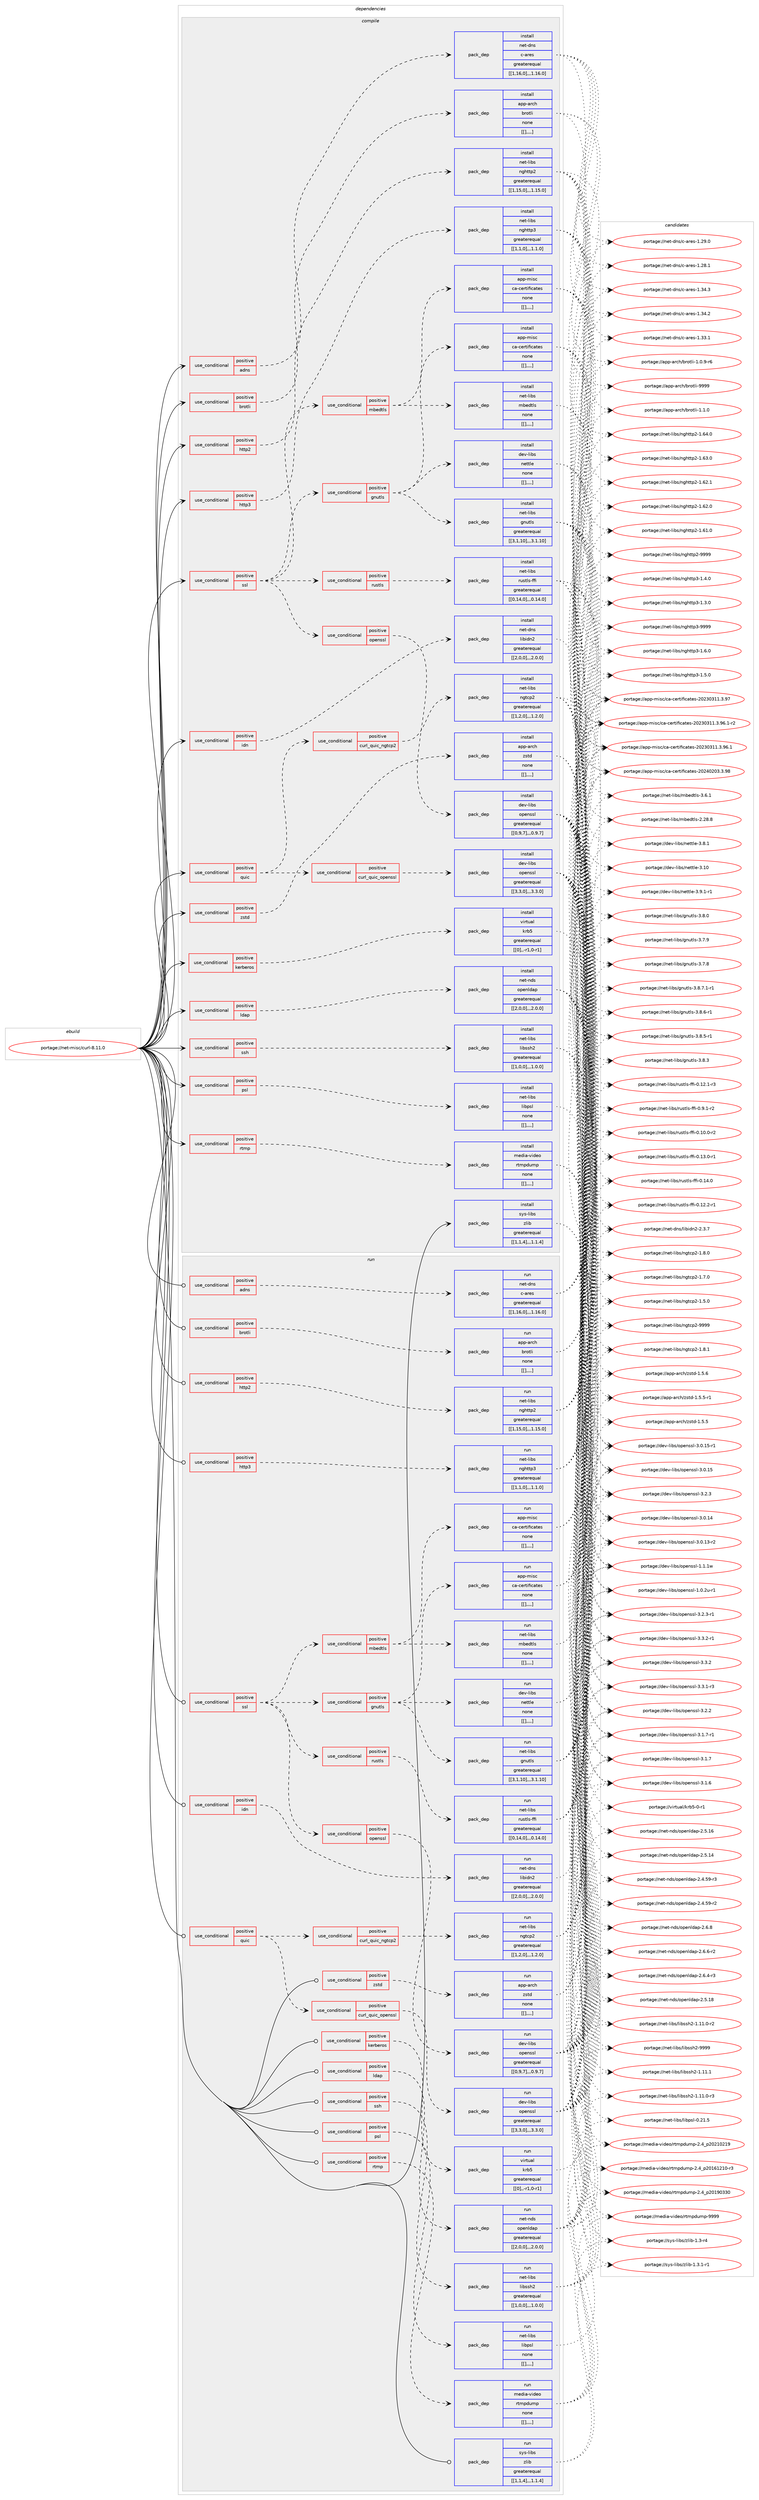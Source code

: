 digraph prolog {

# *************
# Graph options
# *************

newrank=true;
concentrate=true;
compound=true;
graph [rankdir=LR,fontname=Helvetica,fontsize=10,ranksep=1.5];#, ranksep=2.5, nodesep=0.2];
edge  [arrowhead=vee];
node  [fontname=Helvetica,fontsize=10];

# **********
# The ebuild
# **********

subgraph cluster_leftcol {
color=gray;
label=<<i>ebuild</i>>;
id [label="portage://net-misc/curl-8.11.0", color=red, width=4, href="../net-misc/curl-8.11.0.svg"];
}

# ****************
# The dependencies
# ****************

subgraph cluster_midcol {
color=gray;
label=<<i>dependencies</i>>;
subgraph cluster_compile {
fillcolor="#eeeeee";
style=filled;
label=<<i>compile</i>>;
subgraph cond36 {
dependency129 [label=<<TABLE BORDER="0" CELLBORDER="1" CELLSPACING="0" CELLPADDING="4"><TR><TD ROWSPAN="3" CELLPADDING="10">use_conditional</TD></TR><TR><TD>positive</TD></TR><TR><TD>adns</TD></TR></TABLE>>, shape=none, color=red];
subgraph pack127 {
dependency169 [label=<<TABLE BORDER="0" CELLBORDER="1" CELLSPACING="0" CELLPADDING="4" WIDTH="220"><TR><TD ROWSPAN="6" CELLPADDING="30">pack_dep</TD></TR><TR><TD WIDTH="110">install</TD></TR><TR><TD>net-dns</TD></TR><TR><TD>c-ares</TD></TR><TR><TD>greaterequal</TD></TR><TR><TD>[[1,16,0],,,1.16.0]</TD></TR></TABLE>>, shape=none, color=blue];
}
dependency129:e -> dependency169:w [weight=20,style="dashed",arrowhead="vee"];
}
id:e -> dependency129:w [weight=20,style="solid",arrowhead="vee"];
subgraph cond47 {
dependency231 [label=<<TABLE BORDER="0" CELLBORDER="1" CELLSPACING="0" CELLPADDING="4"><TR><TD ROWSPAN="3" CELLPADDING="10">use_conditional</TD></TR><TR><TD>positive</TD></TR><TR><TD>brotli</TD></TR></TABLE>>, shape=none, color=red];
subgraph pack183 {
dependency235 [label=<<TABLE BORDER="0" CELLBORDER="1" CELLSPACING="0" CELLPADDING="4" WIDTH="220"><TR><TD ROWSPAN="6" CELLPADDING="30">pack_dep</TD></TR><TR><TD WIDTH="110">install</TD></TR><TR><TD>app-arch</TD></TR><TR><TD>brotli</TD></TR><TR><TD>none</TD></TR><TR><TD>[[],,,,]</TD></TR></TABLE>>, shape=none, color=blue];
}
dependency231:e -> dependency235:w [weight=20,style="dashed",arrowhead="vee"];
}
id:e -> dependency231:w [weight=20,style="solid",arrowhead="vee"];
subgraph cond62 {
dependency260 [label=<<TABLE BORDER="0" CELLBORDER="1" CELLSPACING="0" CELLPADDING="4"><TR><TD ROWSPAN="3" CELLPADDING="10">use_conditional</TD></TR><TR><TD>positive</TD></TR><TR><TD>http2</TD></TR></TABLE>>, shape=none, color=red];
subgraph pack204 {
dependency292 [label=<<TABLE BORDER="0" CELLBORDER="1" CELLSPACING="0" CELLPADDING="4" WIDTH="220"><TR><TD ROWSPAN="6" CELLPADDING="30">pack_dep</TD></TR><TR><TD WIDTH="110">install</TD></TR><TR><TD>net-libs</TD></TR><TR><TD>nghttp2</TD></TR><TR><TD>greaterequal</TD></TR><TR><TD>[[1,15,0],,,1.15.0]</TD></TR></TABLE>>, shape=none, color=blue];
}
dependency260:e -> dependency292:w [weight=20,style="dashed",arrowhead="vee"];
}
id:e -> dependency260:w [weight=20,style="solid",arrowhead="vee"];
subgraph cond77 {
dependency302 [label=<<TABLE BORDER="0" CELLBORDER="1" CELLSPACING="0" CELLPADDING="4"><TR><TD ROWSPAN="3" CELLPADDING="10">use_conditional</TD></TR><TR><TD>positive</TD></TR><TR><TD>http3</TD></TR></TABLE>>, shape=none, color=red];
subgraph pack238 {
dependency317 [label=<<TABLE BORDER="0" CELLBORDER="1" CELLSPACING="0" CELLPADDING="4" WIDTH="220"><TR><TD ROWSPAN="6" CELLPADDING="30">pack_dep</TD></TR><TR><TD WIDTH="110">install</TD></TR><TR><TD>net-libs</TD></TR><TR><TD>nghttp3</TD></TR><TR><TD>greaterequal</TD></TR><TR><TD>[[1,1,0],,,1.1.0]</TD></TR></TABLE>>, shape=none, color=blue];
}
dependency302:e -> dependency317:w [weight=20,style="dashed",arrowhead="vee"];
}
id:e -> dependency302:w [weight=20,style="solid",arrowhead="vee"];
subgraph cond88 {
dependency337 [label=<<TABLE BORDER="0" CELLBORDER="1" CELLSPACING="0" CELLPADDING="4"><TR><TD ROWSPAN="3" CELLPADDING="10">use_conditional</TD></TR><TR><TD>positive</TD></TR><TR><TD>idn</TD></TR></TABLE>>, shape=none, color=red];
subgraph pack253 {
dependency340 [label=<<TABLE BORDER="0" CELLBORDER="1" CELLSPACING="0" CELLPADDING="4" WIDTH="220"><TR><TD ROWSPAN="6" CELLPADDING="30">pack_dep</TD></TR><TR><TD WIDTH="110">install</TD></TR><TR><TD>net-dns</TD></TR><TR><TD>libidn2</TD></TR><TR><TD>greaterequal</TD></TR><TR><TD>[[2,0,0],,,2.0.0]</TD></TR></TABLE>>, shape=none, color=blue];
}
dependency337:e -> dependency340:w [weight=20,style="dashed",arrowhead="vee"];
}
id:e -> dependency337:w [weight=20,style="solid",arrowhead="vee"];
subgraph cond93 {
dependency365 [label=<<TABLE BORDER="0" CELLBORDER="1" CELLSPACING="0" CELLPADDING="4"><TR><TD ROWSPAN="3" CELLPADDING="10">use_conditional</TD></TR><TR><TD>positive</TD></TR><TR><TD>kerberos</TD></TR></TABLE>>, shape=none, color=red];
subgraph pack289 {
dependency409 [label=<<TABLE BORDER="0" CELLBORDER="1" CELLSPACING="0" CELLPADDING="4" WIDTH="220"><TR><TD ROWSPAN="6" CELLPADDING="30">pack_dep</TD></TR><TR><TD WIDTH="110">install</TD></TR><TR><TD>virtual</TD></TR><TR><TD>krb5</TD></TR><TR><TD>greaterequal</TD></TR><TR><TD>[[0],,-r1,0-r1]</TD></TR></TABLE>>, shape=none, color=blue];
}
dependency365:e -> dependency409:w [weight=20,style="dashed",arrowhead="vee"];
}
id:e -> dependency365:w [weight=20,style="solid",arrowhead="vee"];
subgraph cond112 {
dependency421 [label=<<TABLE BORDER="0" CELLBORDER="1" CELLSPACING="0" CELLPADDING="4"><TR><TD ROWSPAN="3" CELLPADDING="10">use_conditional</TD></TR><TR><TD>positive</TD></TR><TR><TD>ldap</TD></TR></TABLE>>, shape=none, color=red];
subgraph pack315 {
dependency430 [label=<<TABLE BORDER="0" CELLBORDER="1" CELLSPACING="0" CELLPADDING="4" WIDTH="220"><TR><TD ROWSPAN="6" CELLPADDING="30">pack_dep</TD></TR><TR><TD WIDTH="110">install</TD></TR><TR><TD>net-nds</TD></TR><TR><TD>openldap</TD></TR><TR><TD>greaterequal</TD></TR><TR><TD>[[2,0,0],,,2.0.0]</TD></TR></TABLE>>, shape=none, color=blue];
}
dependency421:e -> dependency430:w [weight=20,style="dashed",arrowhead="vee"];
}
id:e -> dependency421:w [weight=20,style="solid",arrowhead="vee"];
subgraph cond114 {
dependency437 [label=<<TABLE BORDER="0" CELLBORDER="1" CELLSPACING="0" CELLPADDING="4"><TR><TD ROWSPAN="3" CELLPADDING="10">use_conditional</TD></TR><TR><TD>positive</TD></TR><TR><TD>psl</TD></TR></TABLE>>, shape=none, color=red];
subgraph pack326 {
dependency460 [label=<<TABLE BORDER="0" CELLBORDER="1" CELLSPACING="0" CELLPADDING="4" WIDTH="220"><TR><TD ROWSPAN="6" CELLPADDING="30">pack_dep</TD></TR><TR><TD WIDTH="110">install</TD></TR><TR><TD>net-libs</TD></TR><TR><TD>libpsl</TD></TR><TR><TD>none</TD></TR><TR><TD>[[],,,,]</TD></TR></TABLE>>, shape=none, color=blue];
}
dependency437:e -> dependency460:w [weight=20,style="dashed",arrowhead="vee"];
}
id:e -> dependency437:w [weight=20,style="solid",arrowhead="vee"];
subgraph cond121 {
dependency479 [label=<<TABLE BORDER="0" CELLBORDER="1" CELLSPACING="0" CELLPADDING="4"><TR><TD ROWSPAN="3" CELLPADDING="10">use_conditional</TD></TR><TR><TD>positive</TD></TR><TR><TD>quic</TD></TR></TABLE>>, shape=none, color=red];
subgraph cond123 {
dependency489 [label=<<TABLE BORDER="0" CELLBORDER="1" CELLSPACING="0" CELLPADDING="4"><TR><TD ROWSPAN="3" CELLPADDING="10">use_conditional</TD></TR><TR><TD>positive</TD></TR><TR><TD>curl_quic_openssl</TD></TR></TABLE>>, shape=none, color=red];
subgraph pack367 {
dependency499 [label=<<TABLE BORDER="0" CELLBORDER="1" CELLSPACING="0" CELLPADDING="4" WIDTH="220"><TR><TD ROWSPAN="6" CELLPADDING="30">pack_dep</TD></TR><TR><TD WIDTH="110">install</TD></TR><TR><TD>dev-libs</TD></TR><TR><TD>openssl</TD></TR><TR><TD>greaterequal</TD></TR><TR><TD>[[3,3,0],,,3.3.0]</TD></TR></TABLE>>, shape=none, color=blue];
}
dependency489:e -> dependency499:w [weight=20,style="dashed",arrowhead="vee"];
}
dependency479:e -> dependency489:w [weight=20,style="dashed",arrowhead="vee"];
subgraph cond127 {
dependency511 [label=<<TABLE BORDER="0" CELLBORDER="1" CELLSPACING="0" CELLPADDING="4"><TR><TD ROWSPAN="3" CELLPADDING="10">use_conditional</TD></TR><TR><TD>positive</TD></TR><TR><TD>curl_quic_ngtcp2</TD></TR></TABLE>>, shape=none, color=red];
subgraph pack385 {
dependency514 [label=<<TABLE BORDER="0" CELLBORDER="1" CELLSPACING="0" CELLPADDING="4" WIDTH="220"><TR><TD ROWSPAN="6" CELLPADDING="30">pack_dep</TD></TR><TR><TD WIDTH="110">install</TD></TR><TR><TD>net-libs</TD></TR><TR><TD>ngtcp2</TD></TR><TR><TD>greaterequal</TD></TR><TR><TD>[[1,2,0],,,1.2.0]</TD></TR></TABLE>>, shape=none, color=blue];
}
dependency511:e -> dependency514:w [weight=20,style="dashed",arrowhead="vee"];
}
dependency479:e -> dependency511:w [weight=20,style="dashed",arrowhead="vee"];
}
id:e -> dependency479:w [weight=20,style="solid",arrowhead="vee"];
subgraph cond131 {
dependency524 [label=<<TABLE BORDER="0" CELLBORDER="1" CELLSPACING="0" CELLPADDING="4"><TR><TD ROWSPAN="3" CELLPADDING="10">use_conditional</TD></TR><TR><TD>positive</TD></TR><TR><TD>rtmp</TD></TR></TABLE>>, shape=none, color=red];
subgraph pack424 {
dependency565 [label=<<TABLE BORDER="0" CELLBORDER="1" CELLSPACING="0" CELLPADDING="4" WIDTH="220"><TR><TD ROWSPAN="6" CELLPADDING="30">pack_dep</TD></TR><TR><TD WIDTH="110">install</TD></TR><TR><TD>media-video</TD></TR><TR><TD>rtmpdump</TD></TR><TR><TD>none</TD></TR><TR><TD>[[],,,,]</TD></TR></TABLE>>, shape=none, color=blue];
}
dependency524:e -> dependency565:w [weight=20,style="dashed",arrowhead="vee"];
}
id:e -> dependency524:w [weight=20,style="solid",arrowhead="vee"];
subgraph cond137 {
dependency581 [label=<<TABLE BORDER="0" CELLBORDER="1" CELLSPACING="0" CELLPADDING="4"><TR><TD ROWSPAN="3" CELLPADDING="10">use_conditional</TD></TR><TR><TD>positive</TD></TR><TR><TD>ssh</TD></TR></TABLE>>, shape=none, color=red];
subgraph pack447 {
dependency587 [label=<<TABLE BORDER="0" CELLBORDER="1" CELLSPACING="0" CELLPADDING="4" WIDTH="220"><TR><TD ROWSPAN="6" CELLPADDING="30">pack_dep</TD></TR><TR><TD WIDTH="110">install</TD></TR><TR><TD>net-libs</TD></TR><TR><TD>libssh2</TD></TR><TR><TD>greaterequal</TD></TR><TR><TD>[[1,0,0],,,1.0.0]</TD></TR></TABLE>>, shape=none, color=blue];
}
dependency581:e -> dependency587:w [weight=20,style="dashed",arrowhead="vee"];
}
id:e -> dependency581:w [weight=20,style="solid",arrowhead="vee"];
subgraph cond144 {
dependency595 [label=<<TABLE BORDER="0" CELLBORDER="1" CELLSPACING="0" CELLPADDING="4"><TR><TD ROWSPAN="3" CELLPADDING="10">use_conditional</TD></TR><TR><TD>positive</TD></TR><TR><TD>ssl</TD></TR></TABLE>>, shape=none, color=red];
subgraph cond145 {
dependency598 [label=<<TABLE BORDER="0" CELLBORDER="1" CELLSPACING="0" CELLPADDING="4"><TR><TD ROWSPAN="3" CELLPADDING="10">use_conditional</TD></TR><TR><TD>positive</TD></TR><TR><TD>gnutls</TD></TR></TABLE>>, shape=none, color=red];
subgraph pack454 {
dependency600 [label=<<TABLE BORDER="0" CELLBORDER="1" CELLSPACING="0" CELLPADDING="4" WIDTH="220"><TR><TD ROWSPAN="6" CELLPADDING="30">pack_dep</TD></TR><TR><TD WIDTH="110">install</TD></TR><TR><TD>app-misc</TD></TR><TR><TD>ca-certificates</TD></TR><TR><TD>none</TD></TR><TR><TD>[[],,,,]</TD></TR></TABLE>>, shape=none, color=blue];
}
dependency598:e -> dependency600:w [weight=20,style="dashed",arrowhead="vee"];
subgraph pack456 {
dependency615 [label=<<TABLE BORDER="0" CELLBORDER="1" CELLSPACING="0" CELLPADDING="4" WIDTH="220"><TR><TD ROWSPAN="6" CELLPADDING="30">pack_dep</TD></TR><TR><TD WIDTH="110">install</TD></TR><TR><TD>net-libs</TD></TR><TR><TD>gnutls</TD></TR><TR><TD>greaterequal</TD></TR><TR><TD>[[3,1,10],,,3.1.10]</TD></TR></TABLE>>, shape=none, color=blue];
}
dependency598:e -> dependency615:w [weight=20,style="dashed",arrowhead="vee"];
subgraph pack469 {
dependency621 [label=<<TABLE BORDER="0" CELLBORDER="1" CELLSPACING="0" CELLPADDING="4" WIDTH="220"><TR><TD ROWSPAN="6" CELLPADDING="30">pack_dep</TD></TR><TR><TD WIDTH="110">install</TD></TR><TR><TD>dev-libs</TD></TR><TR><TD>nettle</TD></TR><TR><TD>none</TD></TR><TR><TD>[[],,,,]</TD></TR></TABLE>>, shape=none, color=blue];
}
dependency598:e -> dependency621:w [weight=20,style="dashed",arrowhead="vee"];
}
dependency595:e -> dependency598:w [weight=20,style="dashed",arrowhead="vee"];
subgraph cond152 {
dependency626 [label=<<TABLE BORDER="0" CELLBORDER="1" CELLSPACING="0" CELLPADDING="4"><TR><TD ROWSPAN="3" CELLPADDING="10">use_conditional</TD></TR><TR><TD>positive</TD></TR><TR><TD>mbedtls</TD></TR></TABLE>>, shape=none, color=red];
subgraph pack481 {
dependency640 [label=<<TABLE BORDER="0" CELLBORDER="1" CELLSPACING="0" CELLPADDING="4" WIDTH="220"><TR><TD ROWSPAN="6" CELLPADDING="30">pack_dep</TD></TR><TR><TD WIDTH="110">install</TD></TR><TR><TD>app-misc</TD></TR><TR><TD>ca-certificates</TD></TR><TR><TD>none</TD></TR><TR><TD>[[],,,,]</TD></TR></TABLE>>, shape=none, color=blue];
}
dependency626:e -> dependency640:w [weight=20,style="dashed",arrowhead="vee"];
subgraph pack487 {
dependency652 [label=<<TABLE BORDER="0" CELLBORDER="1" CELLSPACING="0" CELLPADDING="4" WIDTH="220"><TR><TD ROWSPAN="6" CELLPADDING="30">pack_dep</TD></TR><TR><TD WIDTH="110">install</TD></TR><TR><TD>net-libs</TD></TR><TR><TD>mbedtls</TD></TR><TR><TD>none</TD></TR><TR><TD>[[],,,,]</TD></TR></TABLE>>, shape=none, color=blue];
}
dependency626:e -> dependency652:w [weight=20,style="dashed",arrowhead="vee"];
}
dependency595:e -> dependency626:w [weight=20,style="dashed",arrowhead="vee"];
subgraph cond160 {
dependency658 [label=<<TABLE BORDER="0" CELLBORDER="1" CELLSPACING="0" CELLPADDING="4"><TR><TD ROWSPAN="3" CELLPADDING="10">use_conditional</TD></TR><TR><TD>positive</TD></TR><TR><TD>openssl</TD></TR></TABLE>>, shape=none, color=red];
subgraph pack498 {
dependency667 [label=<<TABLE BORDER="0" CELLBORDER="1" CELLSPACING="0" CELLPADDING="4" WIDTH="220"><TR><TD ROWSPAN="6" CELLPADDING="30">pack_dep</TD></TR><TR><TD WIDTH="110">install</TD></TR><TR><TD>dev-libs</TD></TR><TR><TD>openssl</TD></TR><TR><TD>greaterequal</TD></TR><TR><TD>[[0,9,7],,,0.9.7]</TD></TR></TABLE>>, shape=none, color=blue];
}
dependency658:e -> dependency667:w [weight=20,style="dashed",arrowhead="vee"];
}
dependency595:e -> dependency658:w [weight=20,style="dashed",arrowhead="vee"];
subgraph cond165 {
dependency677 [label=<<TABLE BORDER="0" CELLBORDER="1" CELLSPACING="0" CELLPADDING="4"><TR><TD ROWSPAN="3" CELLPADDING="10">use_conditional</TD></TR><TR><TD>positive</TD></TR><TR><TD>rustls</TD></TR></TABLE>>, shape=none, color=red];
subgraph pack510 {
dependency680 [label=<<TABLE BORDER="0" CELLBORDER="1" CELLSPACING="0" CELLPADDING="4" WIDTH="220"><TR><TD ROWSPAN="6" CELLPADDING="30">pack_dep</TD></TR><TR><TD WIDTH="110">install</TD></TR><TR><TD>net-libs</TD></TR><TR><TD>rustls-ffi</TD></TR><TR><TD>greaterequal</TD></TR><TR><TD>[[0,14,0],,,0.14.0]</TD></TR></TABLE>>, shape=none, color=blue];
}
dependency677:e -> dependency680:w [weight=20,style="dashed",arrowhead="vee"];
}
dependency595:e -> dependency677:w [weight=20,style="dashed",arrowhead="vee"];
}
id:e -> dependency595:w [weight=20,style="solid",arrowhead="vee"];
subgraph cond169 {
dependency689 [label=<<TABLE BORDER="0" CELLBORDER="1" CELLSPACING="0" CELLPADDING="4"><TR><TD ROWSPAN="3" CELLPADDING="10">use_conditional</TD></TR><TR><TD>positive</TD></TR><TR><TD>zstd</TD></TR></TABLE>>, shape=none, color=red];
subgraph pack519 {
dependency696 [label=<<TABLE BORDER="0" CELLBORDER="1" CELLSPACING="0" CELLPADDING="4" WIDTH="220"><TR><TD ROWSPAN="6" CELLPADDING="30">pack_dep</TD></TR><TR><TD WIDTH="110">install</TD></TR><TR><TD>app-arch</TD></TR><TR><TD>zstd</TD></TR><TR><TD>none</TD></TR><TR><TD>[[],,,,]</TD></TR></TABLE>>, shape=none, color=blue];
}
dependency689:e -> dependency696:w [weight=20,style="dashed",arrowhead="vee"];
}
id:e -> dependency689:w [weight=20,style="solid",arrowhead="vee"];
subgraph pack527 {
dependency701 [label=<<TABLE BORDER="0" CELLBORDER="1" CELLSPACING="0" CELLPADDING="4" WIDTH="220"><TR><TD ROWSPAN="6" CELLPADDING="30">pack_dep</TD></TR><TR><TD WIDTH="110">install</TD></TR><TR><TD>sys-libs</TD></TR><TR><TD>zlib</TD></TR><TR><TD>greaterequal</TD></TR><TR><TD>[[1,1,4],,,1.1.4]</TD></TR></TABLE>>, shape=none, color=blue];
}
id:e -> dependency701:w [weight=20,style="solid",arrowhead="vee"];
}
subgraph cluster_compileandrun {
fillcolor="#eeeeee";
style=filled;
label=<<i>compile and run</i>>;
}
subgraph cluster_run {
fillcolor="#eeeeee";
style=filled;
label=<<i>run</i>>;
subgraph cond174 {
dependency707 [label=<<TABLE BORDER="0" CELLBORDER="1" CELLSPACING="0" CELLPADDING="4"><TR><TD ROWSPAN="3" CELLPADDING="10">use_conditional</TD></TR><TR><TD>positive</TD></TR><TR><TD>adns</TD></TR></TABLE>>, shape=none, color=red];
subgraph pack532 {
dependency713 [label=<<TABLE BORDER="0" CELLBORDER="1" CELLSPACING="0" CELLPADDING="4" WIDTH="220"><TR><TD ROWSPAN="6" CELLPADDING="30">pack_dep</TD></TR><TR><TD WIDTH="110">run</TD></TR><TR><TD>net-dns</TD></TR><TR><TD>c-ares</TD></TR><TR><TD>greaterequal</TD></TR><TR><TD>[[1,16,0],,,1.16.0]</TD></TR></TABLE>>, shape=none, color=blue];
}
dependency707:e -> dependency713:w [weight=20,style="dashed",arrowhead="vee"];
}
id:e -> dependency707:w [weight=20,style="solid",arrowhead="odot"];
subgraph cond181 {
dependency720 [label=<<TABLE BORDER="0" CELLBORDER="1" CELLSPACING="0" CELLPADDING="4"><TR><TD ROWSPAN="3" CELLPADDING="10">use_conditional</TD></TR><TR><TD>positive</TD></TR><TR><TD>brotli</TD></TR></TABLE>>, shape=none, color=red];
subgraph pack536 {
dependency723 [label=<<TABLE BORDER="0" CELLBORDER="1" CELLSPACING="0" CELLPADDING="4" WIDTH="220"><TR><TD ROWSPAN="6" CELLPADDING="30">pack_dep</TD></TR><TR><TD WIDTH="110">run</TD></TR><TR><TD>app-arch</TD></TR><TR><TD>brotli</TD></TR><TR><TD>none</TD></TR><TR><TD>[[],,,,]</TD></TR></TABLE>>, shape=none, color=blue];
}
dependency720:e -> dependency723:w [weight=20,style="dashed",arrowhead="vee"];
}
id:e -> dependency720:w [weight=20,style="solid",arrowhead="odot"];
subgraph cond186 {
dependency731 [label=<<TABLE BORDER="0" CELLBORDER="1" CELLSPACING="0" CELLPADDING="4"><TR><TD ROWSPAN="3" CELLPADDING="10">use_conditional</TD></TR><TR><TD>positive</TD></TR><TR><TD>http2</TD></TR></TABLE>>, shape=none, color=red];
subgraph pack542 {
dependency735 [label=<<TABLE BORDER="0" CELLBORDER="1" CELLSPACING="0" CELLPADDING="4" WIDTH="220"><TR><TD ROWSPAN="6" CELLPADDING="30">pack_dep</TD></TR><TR><TD WIDTH="110">run</TD></TR><TR><TD>net-libs</TD></TR><TR><TD>nghttp2</TD></TR><TR><TD>greaterequal</TD></TR><TR><TD>[[1,15,0],,,1.15.0]</TD></TR></TABLE>>, shape=none, color=blue];
}
dependency731:e -> dependency735:w [weight=20,style="dashed",arrowhead="vee"];
}
id:e -> dependency731:w [weight=20,style="solid",arrowhead="odot"];
subgraph cond190 {
dependency741 [label=<<TABLE BORDER="0" CELLBORDER="1" CELLSPACING="0" CELLPADDING="4"><TR><TD ROWSPAN="3" CELLPADDING="10">use_conditional</TD></TR><TR><TD>positive</TD></TR><TR><TD>http3</TD></TR></TABLE>>, shape=none, color=red];
subgraph pack549 {
dependency745 [label=<<TABLE BORDER="0" CELLBORDER="1" CELLSPACING="0" CELLPADDING="4" WIDTH="220"><TR><TD ROWSPAN="6" CELLPADDING="30">pack_dep</TD></TR><TR><TD WIDTH="110">run</TD></TR><TR><TD>net-libs</TD></TR><TR><TD>nghttp3</TD></TR><TR><TD>greaterequal</TD></TR><TR><TD>[[1,1,0],,,1.1.0]</TD></TR></TABLE>>, shape=none, color=blue];
}
dependency741:e -> dependency745:w [weight=20,style="dashed",arrowhead="vee"];
}
id:e -> dependency741:w [weight=20,style="solid",arrowhead="odot"];
subgraph cond195 {
dependency757 [label=<<TABLE BORDER="0" CELLBORDER="1" CELLSPACING="0" CELLPADDING="4"><TR><TD ROWSPAN="3" CELLPADDING="10">use_conditional</TD></TR><TR><TD>positive</TD></TR><TR><TD>idn</TD></TR></TABLE>>, shape=none, color=red];
subgraph pack557 {
dependency759 [label=<<TABLE BORDER="0" CELLBORDER="1" CELLSPACING="0" CELLPADDING="4" WIDTH="220"><TR><TD ROWSPAN="6" CELLPADDING="30">pack_dep</TD></TR><TR><TD WIDTH="110">run</TD></TR><TR><TD>net-dns</TD></TR><TR><TD>libidn2</TD></TR><TR><TD>greaterequal</TD></TR><TR><TD>[[2,0,0],,,2.0.0]</TD></TR></TABLE>>, shape=none, color=blue];
}
dependency757:e -> dependency759:w [weight=20,style="dashed",arrowhead="vee"];
}
id:e -> dependency757:w [weight=20,style="solid",arrowhead="odot"];
subgraph cond200 {
dependency766 [label=<<TABLE BORDER="0" CELLBORDER="1" CELLSPACING="0" CELLPADDING="4"><TR><TD ROWSPAN="3" CELLPADDING="10">use_conditional</TD></TR><TR><TD>positive</TD></TR><TR><TD>kerberos</TD></TR></TABLE>>, shape=none, color=red];
subgraph pack563 {
dependency770 [label=<<TABLE BORDER="0" CELLBORDER="1" CELLSPACING="0" CELLPADDING="4" WIDTH="220"><TR><TD ROWSPAN="6" CELLPADDING="30">pack_dep</TD></TR><TR><TD WIDTH="110">run</TD></TR><TR><TD>virtual</TD></TR><TR><TD>krb5</TD></TR><TR><TD>greaterequal</TD></TR><TR><TD>[[0],,-r1,0-r1]</TD></TR></TABLE>>, shape=none, color=blue];
}
dependency766:e -> dependency770:w [weight=20,style="dashed",arrowhead="vee"];
}
id:e -> dependency766:w [weight=20,style="solid",arrowhead="odot"];
subgraph cond205 {
dependency781 [label=<<TABLE BORDER="0" CELLBORDER="1" CELLSPACING="0" CELLPADDING="4"><TR><TD ROWSPAN="3" CELLPADDING="10">use_conditional</TD></TR><TR><TD>positive</TD></TR><TR><TD>ldap</TD></TR></TABLE>>, shape=none, color=red];
subgraph pack574 {
dependency784 [label=<<TABLE BORDER="0" CELLBORDER="1" CELLSPACING="0" CELLPADDING="4" WIDTH="220"><TR><TD ROWSPAN="6" CELLPADDING="30">pack_dep</TD></TR><TR><TD WIDTH="110">run</TD></TR><TR><TD>net-nds</TD></TR><TR><TD>openldap</TD></TR><TR><TD>greaterequal</TD></TR><TR><TD>[[2,0,0],,,2.0.0]</TD></TR></TABLE>>, shape=none, color=blue];
}
dependency781:e -> dependency784:w [weight=20,style="dashed",arrowhead="vee"];
}
id:e -> dependency781:w [weight=20,style="solid",arrowhead="odot"];
subgraph cond208 {
dependency790 [label=<<TABLE BORDER="0" CELLBORDER="1" CELLSPACING="0" CELLPADDING="4"><TR><TD ROWSPAN="3" CELLPADDING="10">use_conditional</TD></TR><TR><TD>positive</TD></TR><TR><TD>psl</TD></TR></TABLE>>, shape=none, color=red];
subgraph pack580 {
dependency794 [label=<<TABLE BORDER="0" CELLBORDER="1" CELLSPACING="0" CELLPADDING="4" WIDTH="220"><TR><TD ROWSPAN="6" CELLPADDING="30">pack_dep</TD></TR><TR><TD WIDTH="110">run</TD></TR><TR><TD>net-libs</TD></TR><TR><TD>libpsl</TD></TR><TR><TD>none</TD></TR><TR><TD>[[],,,,]</TD></TR></TABLE>>, shape=none, color=blue];
}
dependency790:e -> dependency794:w [weight=20,style="dashed",arrowhead="vee"];
}
id:e -> dependency790:w [weight=20,style="solid",arrowhead="odot"];
subgraph cond211 {
dependency797 [label=<<TABLE BORDER="0" CELLBORDER="1" CELLSPACING="0" CELLPADDING="4"><TR><TD ROWSPAN="3" CELLPADDING="10">use_conditional</TD></TR><TR><TD>positive</TD></TR><TR><TD>quic</TD></TR></TABLE>>, shape=none, color=red];
subgraph cond214 {
dependency799 [label=<<TABLE BORDER="0" CELLBORDER="1" CELLSPACING="0" CELLPADDING="4"><TR><TD ROWSPAN="3" CELLPADDING="10">use_conditional</TD></TR><TR><TD>positive</TD></TR><TR><TD>curl_quic_openssl</TD></TR></TABLE>>, shape=none, color=red];
subgraph pack584 {
dependency804 [label=<<TABLE BORDER="0" CELLBORDER="1" CELLSPACING="0" CELLPADDING="4" WIDTH="220"><TR><TD ROWSPAN="6" CELLPADDING="30">pack_dep</TD></TR><TR><TD WIDTH="110">run</TD></TR><TR><TD>dev-libs</TD></TR><TR><TD>openssl</TD></TR><TR><TD>greaterequal</TD></TR><TR><TD>[[3,3,0],,,3.3.0]</TD></TR></TABLE>>, shape=none, color=blue];
}
dependency799:e -> dependency804:w [weight=20,style="dashed",arrowhead="vee"];
}
dependency797:e -> dependency799:w [weight=20,style="dashed",arrowhead="vee"];
subgraph cond218 {
dependency810 [label=<<TABLE BORDER="0" CELLBORDER="1" CELLSPACING="0" CELLPADDING="4"><TR><TD ROWSPAN="3" CELLPADDING="10">use_conditional</TD></TR><TR><TD>positive</TD></TR><TR><TD>curl_quic_ngtcp2</TD></TR></TABLE>>, shape=none, color=red];
subgraph pack591 {
dependency814 [label=<<TABLE BORDER="0" CELLBORDER="1" CELLSPACING="0" CELLPADDING="4" WIDTH="220"><TR><TD ROWSPAN="6" CELLPADDING="30">pack_dep</TD></TR><TR><TD WIDTH="110">run</TD></TR><TR><TD>net-libs</TD></TR><TR><TD>ngtcp2</TD></TR><TR><TD>greaterequal</TD></TR><TR><TD>[[1,2,0],,,1.2.0]</TD></TR></TABLE>>, shape=none, color=blue];
}
dependency810:e -> dependency814:w [weight=20,style="dashed",arrowhead="vee"];
}
dependency797:e -> dependency810:w [weight=20,style="dashed",arrowhead="vee"];
}
id:e -> dependency797:w [weight=20,style="solid",arrowhead="odot"];
subgraph cond224 {
dependency823 [label=<<TABLE BORDER="0" CELLBORDER="1" CELLSPACING="0" CELLPADDING="4"><TR><TD ROWSPAN="3" CELLPADDING="10">use_conditional</TD></TR><TR><TD>positive</TD></TR><TR><TD>rtmp</TD></TR></TABLE>>, shape=none, color=red];
subgraph pack597 {
dependency830 [label=<<TABLE BORDER="0" CELLBORDER="1" CELLSPACING="0" CELLPADDING="4" WIDTH="220"><TR><TD ROWSPAN="6" CELLPADDING="30">pack_dep</TD></TR><TR><TD WIDTH="110">run</TD></TR><TR><TD>media-video</TD></TR><TR><TD>rtmpdump</TD></TR><TR><TD>none</TD></TR><TR><TD>[[],,,,]</TD></TR></TABLE>>, shape=none, color=blue];
}
dependency823:e -> dependency830:w [weight=20,style="dashed",arrowhead="vee"];
}
id:e -> dependency823:w [weight=20,style="solid",arrowhead="odot"];
subgraph cond231 {
dependency837 [label=<<TABLE BORDER="0" CELLBORDER="1" CELLSPACING="0" CELLPADDING="4"><TR><TD ROWSPAN="3" CELLPADDING="10">use_conditional</TD></TR><TR><TD>positive</TD></TR><TR><TD>ssh</TD></TR></TABLE>>, shape=none, color=red];
subgraph pack604 {
dependency840 [label=<<TABLE BORDER="0" CELLBORDER="1" CELLSPACING="0" CELLPADDING="4" WIDTH="220"><TR><TD ROWSPAN="6" CELLPADDING="30">pack_dep</TD></TR><TR><TD WIDTH="110">run</TD></TR><TR><TD>net-libs</TD></TR><TR><TD>libssh2</TD></TR><TR><TD>greaterequal</TD></TR><TR><TD>[[1,0,0],,,1.0.0]</TD></TR></TABLE>>, shape=none, color=blue];
}
dependency837:e -> dependency840:w [weight=20,style="dashed",arrowhead="vee"];
}
id:e -> dependency837:w [weight=20,style="solid",arrowhead="odot"];
subgraph cond235 {
dependency844 [label=<<TABLE BORDER="0" CELLBORDER="1" CELLSPACING="0" CELLPADDING="4"><TR><TD ROWSPAN="3" CELLPADDING="10">use_conditional</TD></TR><TR><TD>positive</TD></TR><TR><TD>ssl</TD></TR></TABLE>>, shape=none, color=red];
subgraph cond236 {
dependency848 [label=<<TABLE BORDER="0" CELLBORDER="1" CELLSPACING="0" CELLPADDING="4"><TR><TD ROWSPAN="3" CELLPADDING="10">use_conditional</TD></TR><TR><TD>positive</TD></TR><TR><TD>gnutls</TD></TR></TABLE>>, shape=none, color=red];
subgraph pack610 {
dependency851 [label=<<TABLE BORDER="0" CELLBORDER="1" CELLSPACING="0" CELLPADDING="4" WIDTH="220"><TR><TD ROWSPAN="6" CELLPADDING="30">pack_dep</TD></TR><TR><TD WIDTH="110">run</TD></TR><TR><TD>app-misc</TD></TR><TR><TD>ca-certificates</TD></TR><TR><TD>none</TD></TR><TR><TD>[[],,,,]</TD></TR></TABLE>>, shape=none, color=blue];
}
dependency848:e -> dependency851:w [weight=20,style="dashed",arrowhead="vee"];
subgraph pack614 {
dependency856 [label=<<TABLE BORDER="0" CELLBORDER="1" CELLSPACING="0" CELLPADDING="4" WIDTH="220"><TR><TD ROWSPAN="6" CELLPADDING="30">pack_dep</TD></TR><TR><TD WIDTH="110">run</TD></TR><TR><TD>net-libs</TD></TR><TR><TD>gnutls</TD></TR><TR><TD>greaterequal</TD></TR><TR><TD>[[3,1,10],,,3.1.10]</TD></TR></TABLE>>, shape=none, color=blue];
}
dependency848:e -> dependency856:w [weight=20,style="dashed",arrowhead="vee"];
subgraph pack619 {
dependency861 [label=<<TABLE BORDER="0" CELLBORDER="1" CELLSPACING="0" CELLPADDING="4" WIDTH="220"><TR><TD ROWSPAN="6" CELLPADDING="30">pack_dep</TD></TR><TR><TD WIDTH="110">run</TD></TR><TR><TD>dev-libs</TD></TR><TR><TD>nettle</TD></TR><TR><TD>none</TD></TR><TR><TD>[[],,,,]</TD></TR></TABLE>>, shape=none, color=blue];
}
dependency848:e -> dependency861:w [weight=20,style="dashed",arrowhead="vee"];
}
dependency844:e -> dependency848:w [weight=20,style="dashed",arrowhead="vee"];
subgraph cond240 {
dependency873 [label=<<TABLE BORDER="0" CELLBORDER="1" CELLSPACING="0" CELLPADDING="4"><TR><TD ROWSPAN="3" CELLPADDING="10">use_conditional</TD></TR><TR><TD>positive</TD></TR><TR><TD>mbedtls</TD></TR></TABLE>>, shape=none, color=red];
subgraph pack630 {
dependency875 [label=<<TABLE BORDER="0" CELLBORDER="1" CELLSPACING="0" CELLPADDING="4" WIDTH="220"><TR><TD ROWSPAN="6" CELLPADDING="30">pack_dep</TD></TR><TR><TD WIDTH="110">run</TD></TR><TR><TD>app-misc</TD></TR><TR><TD>ca-certificates</TD></TR><TR><TD>none</TD></TR><TR><TD>[[],,,,]</TD></TR></TABLE>>, shape=none, color=blue];
}
dependency873:e -> dependency875:w [weight=20,style="dashed",arrowhead="vee"];
subgraph pack636 {
dependency884 [label=<<TABLE BORDER="0" CELLBORDER="1" CELLSPACING="0" CELLPADDING="4" WIDTH="220"><TR><TD ROWSPAN="6" CELLPADDING="30">pack_dep</TD></TR><TR><TD WIDTH="110">run</TD></TR><TR><TD>net-libs</TD></TR><TR><TD>mbedtls</TD></TR><TR><TD>none</TD></TR><TR><TD>[[],,,,]</TD></TR></TABLE>>, shape=none, color=blue];
}
dependency873:e -> dependency884:w [weight=20,style="dashed",arrowhead="vee"];
}
dependency844:e -> dependency873:w [weight=20,style="dashed",arrowhead="vee"];
subgraph cond244 {
dependency898 [label=<<TABLE BORDER="0" CELLBORDER="1" CELLSPACING="0" CELLPADDING="4"><TR><TD ROWSPAN="3" CELLPADDING="10">use_conditional</TD></TR><TR><TD>positive</TD></TR><TR><TD>openssl</TD></TR></TABLE>>, shape=none, color=red];
subgraph pack651 {
dependency900 [label=<<TABLE BORDER="0" CELLBORDER="1" CELLSPACING="0" CELLPADDING="4" WIDTH="220"><TR><TD ROWSPAN="6" CELLPADDING="30">pack_dep</TD></TR><TR><TD WIDTH="110">run</TD></TR><TR><TD>dev-libs</TD></TR><TR><TD>openssl</TD></TR><TR><TD>greaterequal</TD></TR><TR><TD>[[0,9,7],,,0.9.7]</TD></TR></TABLE>>, shape=none, color=blue];
}
dependency898:e -> dependency900:w [weight=20,style="dashed",arrowhead="vee"];
}
dependency844:e -> dependency898:w [weight=20,style="dashed",arrowhead="vee"];
subgraph cond247 {
dependency911 [label=<<TABLE BORDER="0" CELLBORDER="1" CELLSPACING="0" CELLPADDING="4"><TR><TD ROWSPAN="3" CELLPADDING="10">use_conditional</TD></TR><TR><TD>positive</TD></TR><TR><TD>rustls</TD></TR></TABLE>>, shape=none, color=red];
subgraph pack663 {
dependency913 [label=<<TABLE BORDER="0" CELLBORDER="1" CELLSPACING="0" CELLPADDING="4" WIDTH="220"><TR><TD ROWSPAN="6" CELLPADDING="30">pack_dep</TD></TR><TR><TD WIDTH="110">run</TD></TR><TR><TD>net-libs</TD></TR><TR><TD>rustls-ffi</TD></TR><TR><TD>greaterequal</TD></TR><TR><TD>[[0,14,0],,,0.14.0]</TD></TR></TABLE>>, shape=none, color=blue];
}
dependency911:e -> dependency913:w [weight=20,style="dashed",arrowhead="vee"];
}
dependency844:e -> dependency911:w [weight=20,style="dashed",arrowhead="vee"];
}
id:e -> dependency844:w [weight=20,style="solid",arrowhead="odot"];
subgraph cond251 {
dependency929 [label=<<TABLE BORDER="0" CELLBORDER="1" CELLSPACING="0" CELLPADDING="4"><TR><TD ROWSPAN="3" CELLPADDING="10">use_conditional</TD></TR><TR><TD>positive</TD></TR><TR><TD>zstd</TD></TR></TABLE>>, shape=none, color=red];
subgraph pack676 {
dependency939 [label=<<TABLE BORDER="0" CELLBORDER="1" CELLSPACING="0" CELLPADDING="4" WIDTH="220"><TR><TD ROWSPAN="6" CELLPADDING="30">pack_dep</TD></TR><TR><TD WIDTH="110">run</TD></TR><TR><TD>app-arch</TD></TR><TR><TD>zstd</TD></TR><TR><TD>none</TD></TR><TR><TD>[[],,,,]</TD></TR></TABLE>>, shape=none, color=blue];
}
dependency929:e -> dependency939:w [weight=20,style="dashed",arrowhead="vee"];
}
id:e -> dependency929:w [weight=20,style="solid",arrowhead="odot"];
subgraph pack688 {
dependency953 [label=<<TABLE BORDER="0" CELLBORDER="1" CELLSPACING="0" CELLPADDING="4" WIDTH="220"><TR><TD ROWSPAN="6" CELLPADDING="30">pack_dep</TD></TR><TR><TD WIDTH="110">run</TD></TR><TR><TD>sys-libs</TD></TR><TR><TD>zlib</TD></TR><TR><TD>greaterequal</TD></TR><TR><TD>[[1,1,4],,,1.1.4]</TD></TR></TABLE>>, shape=none, color=blue];
}
id:e -> dependency953:w [weight=20,style="solid",arrowhead="odot"];
}
}

# **************
# The candidates
# **************

subgraph cluster_choices {
rank=same;
color=gray;
label=<<i>candidates</i>>;

subgraph choice529 {
color=black;
nodesep=1;
choice110101116451001101154799459711410111545494651524651 [label="portage://net-dns/c-ares-1.34.3", color=red, width=4,href="../net-dns/c-ares-1.34.3.svg"];
choice110101116451001101154799459711410111545494651524650 [label="portage://net-dns/c-ares-1.34.2", color=red, width=4,href="../net-dns/c-ares-1.34.2.svg"];
choice110101116451001101154799459711410111545494651514649 [label="portage://net-dns/c-ares-1.33.1", color=red, width=4,href="../net-dns/c-ares-1.33.1.svg"];
choice110101116451001101154799459711410111545494650574648 [label="portage://net-dns/c-ares-1.29.0", color=red, width=4,href="../net-dns/c-ares-1.29.0.svg"];
choice110101116451001101154799459711410111545494650564649 [label="portage://net-dns/c-ares-1.28.1", color=red, width=4,href="../net-dns/c-ares-1.28.1.svg"];
dependency169:e -> choice110101116451001101154799459711410111545494651524651:w [style=dotted,weight="100"];
dependency169:e -> choice110101116451001101154799459711410111545494651524650:w [style=dotted,weight="100"];
dependency169:e -> choice110101116451001101154799459711410111545494651514649:w [style=dotted,weight="100"];
dependency169:e -> choice110101116451001101154799459711410111545494650574648:w [style=dotted,weight="100"];
dependency169:e -> choice110101116451001101154799459711410111545494650564649:w [style=dotted,weight="100"];
}
subgraph choice533 {
color=black;
nodesep=1;
choice9711211245971149910447981141111161081054557575757 [label="portage://app-arch/brotli-9999", color=red, width=4,href="../app-arch/brotli-9999.svg"];
choice971121124597114991044798114111116108105454946494648 [label="portage://app-arch/brotli-1.1.0", color=red, width=4,href="../app-arch/brotli-1.1.0.svg"];
choice9711211245971149910447981141111161081054549464846574511454 [label="portage://app-arch/brotli-1.0.9-r6", color=red, width=4,href="../app-arch/brotli-1.0.9-r6.svg"];
dependency235:e -> choice9711211245971149910447981141111161081054557575757:w [style=dotted,weight="100"];
dependency235:e -> choice971121124597114991044798114111116108105454946494648:w [style=dotted,weight="100"];
dependency235:e -> choice9711211245971149910447981141111161081054549464846574511454:w [style=dotted,weight="100"];
}
subgraph choice535 {
color=black;
nodesep=1;
choice110101116451081059811547110103104116116112504557575757 [label="portage://net-libs/nghttp2-9999", color=red, width=4,href="../net-libs/nghttp2-9999.svg"];
choice1101011164510810598115471101031041161161125045494654524648 [label="portage://net-libs/nghttp2-1.64.0", color=red, width=4,href="../net-libs/nghttp2-1.64.0.svg"];
choice1101011164510810598115471101031041161161125045494654514648 [label="portage://net-libs/nghttp2-1.63.0", color=red, width=4,href="../net-libs/nghttp2-1.63.0.svg"];
choice1101011164510810598115471101031041161161125045494654504649 [label="portage://net-libs/nghttp2-1.62.1", color=red, width=4,href="../net-libs/nghttp2-1.62.1.svg"];
choice1101011164510810598115471101031041161161125045494654504648 [label="portage://net-libs/nghttp2-1.62.0", color=red, width=4,href="../net-libs/nghttp2-1.62.0.svg"];
choice1101011164510810598115471101031041161161125045494654494648 [label="portage://net-libs/nghttp2-1.61.0", color=red, width=4,href="../net-libs/nghttp2-1.61.0.svg"];
dependency292:e -> choice110101116451081059811547110103104116116112504557575757:w [style=dotted,weight="100"];
dependency292:e -> choice1101011164510810598115471101031041161161125045494654524648:w [style=dotted,weight="100"];
dependency292:e -> choice1101011164510810598115471101031041161161125045494654514648:w [style=dotted,weight="100"];
dependency292:e -> choice1101011164510810598115471101031041161161125045494654504649:w [style=dotted,weight="100"];
dependency292:e -> choice1101011164510810598115471101031041161161125045494654504648:w [style=dotted,weight="100"];
dependency292:e -> choice1101011164510810598115471101031041161161125045494654494648:w [style=dotted,weight="100"];
}
subgraph choice561 {
color=black;
nodesep=1;
choice110101116451081059811547110103104116116112514557575757 [label="portage://net-libs/nghttp3-9999", color=red, width=4,href="../net-libs/nghttp3-9999.svg"];
choice11010111645108105981154711010310411611611251454946544648 [label="portage://net-libs/nghttp3-1.6.0", color=red, width=4,href="../net-libs/nghttp3-1.6.0.svg"];
choice11010111645108105981154711010310411611611251454946534648 [label="portage://net-libs/nghttp3-1.5.0", color=red, width=4,href="../net-libs/nghttp3-1.5.0.svg"];
choice11010111645108105981154711010310411611611251454946524648 [label="portage://net-libs/nghttp3-1.4.0", color=red, width=4,href="../net-libs/nghttp3-1.4.0.svg"];
choice11010111645108105981154711010310411611611251454946514648 [label="portage://net-libs/nghttp3-1.3.0", color=red, width=4,href="../net-libs/nghttp3-1.3.0.svg"];
dependency317:e -> choice110101116451081059811547110103104116116112514557575757:w [style=dotted,weight="100"];
dependency317:e -> choice11010111645108105981154711010310411611611251454946544648:w [style=dotted,weight="100"];
dependency317:e -> choice11010111645108105981154711010310411611611251454946534648:w [style=dotted,weight="100"];
dependency317:e -> choice11010111645108105981154711010310411611611251454946524648:w [style=dotted,weight="100"];
dependency317:e -> choice11010111645108105981154711010310411611611251454946514648:w [style=dotted,weight="100"];
}
subgraph choice574 {
color=black;
nodesep=1;
choice11010111645100110115471081059810510011050455046514655 [label="portage://net-dns/libidn2-2.3.7", color=red, width=4,href="../net-dns/libidn2-2.3.7.svg"];
dependency340:e -> choice11010111645100110115471081059810510011050455046514655:w [style=dotted,weight="100"];
}
subgraph choice584 {
color=black;
nodesep=1;
choice1181051141161179710847107114985345484511449 [label="portage://virtual/krb5-0-r1", color=red, width=4,href="../virtual/krb5-0-r1.svg"];
dependency409:e -> choice1181051141161179710847107114985345484511449:w [style=dotted,weight="100"];
}
subgraph choice588 {
color=black;
nodesep=1;
choice110101116451101001154711111210111010810097112455046544656 [label="portage://net-nds/openldap-2.6.8", color=red, width=4,href="../net-nds/openldap-2.6.8.svg"];
choice1101011164511010011547111112101110108100971124550465446544511450 [label="portage://net-nds/openldap-2.6.6-r2", color=red, width=4,href="../net-nds/openldap-2.6.6-r2.svg"];
choice1101011164511010011547111112101110108100971124550465446524511451 [label="portage://net-nds/openldap-2.6.4-r3", color=red, width=4,href="../net-nds/openldap-2.6.4-r3.svg"];
choice11010111645110100115471111121011101081009711245504653464956 [label="portage://net-nds/openldap-2.5.18", color=red, width=4,href="../net-nds/openldap-2.5.18.svg"];
choice11010111645110100115471111121011101081009711245504653464954 [label="portage://net-nds/openldap-2.5.16", color=red, width=4,href="../net-nds/openldap-2.5.16.svg"];
choice11010111645110100115471111121011101081009711245504653464952 [label="portage://net-nds/openldap-2.5.14", color=red, width=4,href="../net-nds/openldap-2.5.14.svg"];
choice110101116451101001154711111210111010810097112455046524653574511451 [label="portage://net-nds/openldap-2.4.59-r3", color=red, width=4,href="../net-nds/openldap-2.4.59-r3.svg"];
choice110101116451101001154711111210111010810097112455046524653574511450 [label="portage://net-nds/openldap-2.4.59-r2", color=red, width=4,href="../net-nds/openldap-2.4.59-r2.svg"];
dependency430:e -> choice110101116451101001154711111210111010810097112455046544656:w [style=dotted,weight="100"];
dependency430:e -> choice1101011164511010011547111112101110108100971124550465446544511450:w [style=dotted,weight="100"];
dependency430:e -> choice1101011164511010011547111112101110108100971124550465446524511451:w [style=dotted,weight="100"];
dependency430:e -> choice11010111645110100115471111121011101081009711245504653464956:w [style=dotted,weight="100"];
dependency430:e -> choice11010111645110100115471111121011101081009711245504653464954:w [style=dotted,weight="100"];
dependency430:e -> choice11010111645110100115471111121011101081009711245504653464952:w [style=dotted,weight="100"];
dependency430:e -> choice110101116451101001154711111210111010810097112455046524653574511451:w [style=dotted,weight="100"];
dependency430:e -> choice110101116451101001154711111210111010810097112455046524653574511450:w [style=dotted,weight="100"];
}
subgraph choice602 {
color=black;
nodesep=1;
choice1101011164510810598115471081059811211510845484650494653 [label="portage://net-libs/libpsl-0.21.5", color=red, width=4,href="../net-libs/libpsl-0.21.5.svg"];
dependency460:e -> choice1101011164510810598115471081059811211510845484650494653:w [style=dotted,weight="100"];
}
subgraph choice612 {
color=black;
nodesep=1;
choice1001011184510810598115471111121011101151151084551465146504511449 [label="portage://dev-libs/openssl-3.3.2-r1", color=red, width=4,href="../dev-libs/openssl-3.3.2-r1.svg"];
choice100101118451081059811547111112101110115115108455146514650 [label="portage://dev-libs/openssl-3.3.2", color=red, width=4,href="../dev-libs/openssl-3.3.2.svg"];
choice1001011184510810598115471111121011101151151084551465146494511451 [label="portage://dev-libs/openssl-3.3.1-r3", color=red, width=4,href="../dev-libs/openssl-3.3.1-r3.svg"];
choice1001011184510810598115471111121011101151151084551465046514511449 [label="portage://dev-libs/openssl-3.2.3-r1", color=red, width=4,href="../dev-libs/openssl-3.2.3-r1.svg"];
choice100101118451081059811547111112101110115115108455146504651 [label="portage://dev-libs/openssl-3.2.3", color=red, width=4,href="../dev-libs/openssl-3.2.3.svg"];
choice100101118451081059811547111112101110115115108455146504650 [label="portage://dev-libs/openssl-3.2.2", color=red, width=4,href="../dev-libs/openssl-3.2.2.svg"];
choice1001011184510810598115471111121011101151151084551464946554511449 [label="portage://dev-libs/openssl-3.1.7-r1", color=red, width=4,href="../dev-libs/openssl-3.1.7-r1.svg"];
choice100101118451081059811547111112101110115115108455146494655 [label="portage://dev-libs/openssl-3.1.7", color=red, width=4,href="../dev-libs/openssl-3.1.7.svg"];
choice100101118451081059811547111112101110115115108455146494654 [label="portage://dev-libs/openssl-3.1.6", color=red, width=4,href="../dev-libs/openssl-3.1.6.svg"];
choice100101118451081059811547111112101110115115108455146484649534511449 [label="portage://dev-libs/openssl-3.0.15-r1", color=red, width=4,href="../dev-libs/openssl-3.0.15-r1.svg"];
choice10010111845108105981154711111210111011511510845514648464953 [label="portage://dev-libs/openssl-3.0.15", color=red, width=4,href="../dev-libs/openssl-3.0.15.svg"];
choice10010111845108105981154711111210111011511510845514648464952 [label="portage://dev-libs/openssl-3.0.14", color=red, width=4,href="../dev-libs/openssl-3.0.14.svg"];
choice100101118451081059811547111112101110115115108455146484649514511450 [label="portage://dev-libs/openssl-3.0.13-r2", color=red, width=4,href="../dev-libs/openssl-3.0.13-r2.svg"];
choice100101118451081059811547111112101110115115108454946494649119 [label="portage://dev-libs/openssl-1.1.1w", color=red, width=4,href="../dev-libs/openssl-1.1.1w.svg"];
choice1001011184510810598115471111121011101151151084549464846501174511449 [label="portage://dev-libs/openssl-1.0.2u-r1", color=red, width=4,href="../dev-libs/openssl-1.0.2u-r1.svg"];
dependency499:e -> choice1001011184510810598115471111121011101151151084551465146504511449:w [style=dotted,weight="100"];
dependency499:e -> choice100101118451081059811547111112101110115115108455146514650:w [style=dotted,weight="100"];
dependency499:e -> choice1001011184510810598115471111121011101151151084551465146494511451:w [style=dotted,weight="100"];
dependency499:e -> choice1001011184510810598115471111121011101151151084551465046514511449:w [style=dotted,weight="100"];
dependency499:e -> choice100101118451081059811547111112101110115115108455146504651:w [style=dotted,weight="100"];
dependency499:e -> choice100101118451081059811547111112101110115115108455146504650:w [style=dotted,weight="100"];
dependency499:e -> choice1001011184510810598115471111121011101151151084551464946554511449:w [style=dotted,weight="100"];
dependency499:e -> choice100101118451081059811547111112101110115115108455146494655:w [style=dotted,weight="100"];
dependency499:e -> choice100101118451081059811547111112101110115115108455146494654:w [style=dotted,weight="100"];
dependency499:e -> choice100101118451081059811547111112101110115115108455146484649534511449:w [style=dotted,weight="100"];
dependency499:e -> choice10010111845108105981154711111210111011511510845514648464953:w [style=dotted,weight="100"];
dependency499:e -> choice10010111845108105981154711111210111011511510845514648464952:w [style=dotted,weight="100"];
dependency499:e -> choice100101118451081059811547111112101110115115108455146484649514511450:w [style=dotted,weight="100"];
dependency499:e -> choice100101118451081059811547111112101110115115108454946494649119:w [style=dotted,weight="100"];
dependency499:e -> choice1001011184510810598115471111121011101151151084549464846501174511449:w [style=dotted,weight="100"];
}
subgraph choice627 {
color=black;
nodesep=1;
choice11010111645108105981154711010311699112504557575757 [label="portage://net-libs/ngtcp2-9999", color=red, width=4,href="../net-libs/ngtcp2-9999.svg"];
choice1101011164510810598115471101031169911250454946564649 [label="portage://net-libs/ngtcp2-1.8.1", color=red, width=4,href="../net-libs/ngtcp2-1.8.1.svg"];
choice1101011164510810598115471101031169911250454946564648 [label="portage://net-libs/ngtcp2-1.8.0", color=red, width=4,href="../net-libs/ngtcp2-1.8.0.svg"];
choice1101011164510810598115471101031169911250454946554648 [label="portage://net-libs/ngtcp2-1.7.0", color=red, width=4,href="../net-libs/ngtcp2-1.7.0.svg"];
choice1101011164510810598115471101031169911250454946534648 [label="portage://net-libs/ngtcp2-1.5.0", color=red, width=4,href="../net-libs/ngtcp2-1.5.0.svg"];
dependency514:e -> choice11010111645108105981154711010311699112504557575757:w [style=dotted,weight="100"];
dependency514:e -> choice1101011164510810598115471101031169911250454946564649:w [style=dotted,weight="100"];
dependency514:e -> choice1101011164510810598115471101031169911250454946564648:w [style=dotted,weight="100"];
dependency514:e -> choice1101011164510810598115471101031169911250454946554648:w [style=dotted,weight="100"];
dependency514:e -> choice1101011164510810598115471101031169911250454946534648:w [style=dotted,weight="100"];
}
subgraph choice635 {
color=black;
nodesep=1;
choice1091011001059745118105100101111471141161091121001171091124557575757 [label="portage://media-video/rtmpdump-9999", color=red, width=4,href="../media-video/rtmpdump-9999.svg"];
choice10910110010597451181051001011114711411610911210011710911245504652951125048504948504957 [label="portage://media-video/rtmpdump-2.4_p20210219", color=red, width=4,href="../media-video/rtmpdump-2.4_p20210219.svg"];
choice10910110010597451181051001011114711411610911210011710911245504652951125048495748515148 [label="portage://media-video/rtmpdump-2.4_p20190330", color=red, width=4,href="../media-video/rtmpdump-2.4_p20190330.svg"];
choice109101100105974511810510010111147114116109112100117109112455046529511250484954495049484511451 [label="portage://media-video/rtmpdump-2.4_p20161210-r3", color=red, width=4,href="../media-video/rtmpdump-2.4_p20161210-r3.svg"];
dependency565:e -> choice1091011001059745118105100101111471141161091121001171091124557575757:w [style=dotted,weight="100"];
dependency565:e -> choice10910110010597451181051001011114711411610911210011710911245504652951125048504948504957:w [style=dotted,weight="100"];
dependency565:e -> choice10910110010597451181051001011114711411610911210011710911245504652951125048495748515148:w [style=dotted,weight="100"];
dependency565:e -> choice109101100105974511810510010111147114116109112100117109112455046529511250484954495049484511451:w [style=dotted,weight="100"];
}
subgraph choice642 {
color=black;
nodesep=1;
choice11010111645108105981154710810598115115104504557575757 [label="portage://net-libs/libssh2-9999", color=red, width=4,href="../net-libs/libssh2-9999.svg"];
choice110101116451081059811547108105981151151045045494649494649 [label="portage://net-libs/libssh2-1.11.1", color=red, width=4,href="../net-libs/libssh2-1.11.1.svg"];
choice1101011164510810598115471081059811511510450454946494946484511451 [label="portage://net-libs/libssh2-1.11.0-r3", color=red, width=4,href="../net-libs/libssh2-1.11.0-r3.svg"];
choice1101011164510810598115471081059811511510450454946494946484511450 [label="portage://net-libs/libssh2-1.11.0-r2", color=red, width=4,href="../net-libs/libssh2-1.11.0-r2.svg"];
dependency587:e -> choice11010111645108105981154710810598115115104504557575757:w [style=dotted,weight="100"];
dependency587:e -> choice110101116451081059811547108105981151151045045494649494649:w [style=dotted,weight="100"];
dependency587:e -> choice1101011164510810598115471081059811511510450454946494946484511451:w [style=dotted,weight="100"];
dependency587:e -> choice1101011164510810598115471081059811511510450454946494946484511450:w [style=dotted,weight="100"];
}
subgraph choice646 {
color=black;
nodesep=1;
choice971121124510910511599479997459910111411610510210599971161011154550485052485048514651465756 [label="portage://app-misc/ca-certificates-20240203.3.98", color=red, width=4,href="../app-misc/ca-certificates-20240203.3.98.svg"];
choice971121124510910511599479997459910111411610510210599971161011154550485051485149494651465755 [label="portage://app-misc/ca-certificates-20230311.3.97", color=red, width=4,href="../app-misc/ca-certificates-20230311.3.97.svg"];
choice97112112451091051159947999745991011141161051021059997116101115455048505148514949465146575446494511450 [label="portage://app-misc/ca-certificates-20230311.3.96.1-r2", color=red, width=4,href="../app-misc/ca-certificates-20230311.3.96.1-r2.svg"];
choice9711211245109105115994799974599101114116105102105999711610111545504850514851494946514657544649 [label="portage://app-misc/ca-certificates-20230311.3.96.1", color=red, width=4,href="../app-misc/ca-certificates-20230311.3.96.1.svg"];
dependency600:e -> choice971121124510910511599479997459910111411610510210599971161011154550485052485048514651465756:w [style=dotted,weight="100"];
dependency600:e -> choice971121124510910511599479997459910111411610510210599971161011154550485051485149494651465755:w [style=dotted,weight="100"];
dependency600:e -> choice97112112451091051159947999745991011141161051021059997116101115455048505148514949465146575446494511450:w [style=dotted,weight="100"];
dependency600:e -> choice9711211245109105115994799974599101114116105102105999711610111545504850514851494946514657544649:w [style=dotted,weight="100"];
}
subgraph choice656 {
color=black;
nodesep=1;
choice11010111645108105981154710311011711610811545514656465546494511449 [label="portage://net-libs/gnutls-3.8.7.1-r1", color=red, width=4,href="../net-libs/gnutls-3.8.7.1-r1.svg"];
choice1101011164510810598115471031101171161081154551465646544511449 [label="portage://net-libs/gnutls-3.8.6-r1", color=red, width=4,href="../net-libs/gnutls-3.8.6-r1.svg"];
choice1101011164510810598115471031101171161081154551465646534511449 [label="portage://net-libs/gnutls-3.8.5-r1", color=red, width=4,href="../net-libs/gnutls-3.8.5-r1.svg"];
choice110101116451081059811547103110117116108115455146564651 [label="portage://net-libs/gnutls-3.8.3", color=red, width=4,href="../net-libs/gnutls-3.8.3.svg"];
choice110101116451081059811547103110117116108115455146564648 [label="portage://net-libs/gnutls-3.8.0", color=red, width=4,href="../net-libs/gnutls-3.8.0.svg"];
choice110101116451081059811547103110117116108115455146554657 [label="portage://net-libs/gnutls-3.7.9", color=red, width=4,href="../net-libs/gnutls-3.7.9.svg"];
choice110101116451081059811547103110117116108115455146554656 [label="portage://net-libs/gnutls-3.7.8", color=red, width=4,href="../net-libs/gnutls-3.7.8.svg"];
dependency615:e -> choice11010111645108105981154710311011711610811545514656465546494511449:w [style=dotted,weight="100"];
dependency615:e -> choice1101011164510810598115471031101171161081154551465646544511449:w [style=dotted,weight="100"];
dependency615:e -> choice1101011164510810598115471031101171161081154551465646534511449:w [style=dotted,weight="100"];
dependency615:e -> choice110101116451081059811547103110117116108115455146564651:w [style=dotted,weight="100"];
dependency615:e -> choice110101116451081059811547103110117116108115455146564648:w [style=dotted,weight="100"];
dependency615:e -> choice110101116451081059811547103110117116108115455146554657:w [style=dotted,weight="100"];
dependency615:e -> choice110101116451081059811547103110117116108115455146554656:w [style=dotted,weight="100"];
}
subgraph choice666 {
color=black;
nodesep=1;
choice1001011184510810598115471101011161161081014551464948 [label="portage://dev-libs/nettle-3.10", color=red, width=4,href="../dev-libs/nettle-3.10.svg"];
choice1001011184510810598115471101011161161081014551465746494511449 [label="portage://dev-libs/nettle-3.9.1-r1", color=red, width=4,href="../dev-libs/nettle-3.9.1-r1.svg"];
choice100101118451081059811547110101116116108101455146564649 [label="portage://dev-libs/nettle-3.8.1", color=red, width=4,href="../dev-libs/nettle-3.8.1.svg"];
dependency621:e -> choice1001011184510810598115471101011161161081014551464948:w [style=dotted,weight="100"];
dependency621:e -> choice1001011184510810598115471101011161161081014551465746494511449:w [style=dotted,weight="100"];
dependency621:e -> choice100101118451081059811547110101116116108101455146564649:w [style=dotted,weight="100"];
}
subgraph choice674 {
color=black;
nodesep=1;
choice971121124510910511599479997459910111411610510210599971161011154550485052485048514651465756 [label="portage://app-misc/ca-certificates-20240203.3.98", color=red, width=4,href="../app-misc/ca-certificates-20240203.3.98.svg"];
choice971121124510910511599479997459910111411610510210599971161011154550485051485149494651465755 [label="portage://app-misc/ca-certificates-20230311.3.97", color=red, width=4,href="../app-misc/ca-certificates-20230311.3.97.svg"];
choice97112112451091051159947999745991011141161051021059997116101115455048505148514949465146575446494511450 [label="portage://app-misc/ca-certificates-20230311.3.96.1-r2", color=red, width=4,href="../app-misc/ca-certificates-20230311.3.96.1-r2.svg"];
choice9711211245109105115994799974599101114116105102105999711610111545504850514851494946514657544649 [label="portage://app-misc/ca-certificates-20230311.3.96.1", color=red, width=4,href="../app-misc/ca-certificates-20230311.3.96.1.svg"];
dependency640:e -> choice971121124510910511599479997459910111411610510210599971161011154550485052485048514651465756:w [style=dotted,weight="100"];
dependency640:e -> choice971121124510910511599479997459910111411610510210599971161011154550485051485149494651465755:w [style=dotted,weight="100"];
dependency640:e -> choice97112112451091051159947999745991011141161051021059997116101115455048505148514949465146575446494511450:w [style=dotted,weight="100"];
dependency640:e -> choice9711211245109105115994799974599101114116105102105999711610111545504850514851494946514657544649:w [style=dotted,weight="100"];
}
subgraph choice681 {
color=black;
nodesep=1;
choice11010111645108105981154710998101100116108115455146544649 [label="portage://net-libs/mbedtls-3.6.1", color=red, width=4,href="../net-libs/mbedtls-3.6.1.svg"];
choice1101011164510810598115471099810110011610811545504650564656 [label="portage://net-libs/mbedtls-2.28.8", color=red, width=4,href="../net-libs/mbedtls-2.28.8.svg"];
dependency652:e -> choice11010111645108105981154710998101100116108115455146544649:w [style=dotted,weight="100"];
dependency652:e -> choice1101011164510810598115471099810110011610811545504650564656:w [style=dotted,weight="100"];
}
subgraph choice685 {
color=black;
nodesep=1;
choice1001011184510810598115471111121011101151151084551465146504511449 [label="portage://dev-libs/openssl-3.3.2-r1", color=red, width=4,href="../dev-libs/openssl-3.3.2-r1.svg"];
choice100101118451081059811547111112101110115115108455146514650 [label="portage://dev-libs/openssl-3.3.2", color=red, width=4,href="../dev-libs/openssl-3.3.2.svg"];
choice1001011184510810598115471111121011101151151084551465146494511451 [label="portage://dev-libs/openssl-3.3.1-r3", color=red, width=4,href="../dev-libs/openssl-3.3.1-r3.svg"];
choice1001011184510810598115471111121011101151151084551465046514511449 [label="portage://dev-libs/openssl-3.2.3-r1", color=red, width=4,href="../dev-libs/openssl-3.2.3-r1.svg"];
choice100101118451081059811547111112101110115115108455146504651 [label="portage://dev-libs/openssl-3.2.3", color=red, width=4,href="../dev-libs/openssl-3.2.3.svg"];
choice100101118451081059811547111112101110115115108455146504650 [label="portage://dev-libs/openssl-3.2.2", color=red, width=4,href="../dev-libs/openssl-3.2.2.svg"];
choice1001011184510810598115471111121011101151151084551464946554511449 [label="portage://dev-libs/openssl-3.1.7-r1", color=red, width=4,href="../dev-libs/openssl-3.1.7-r1.svg"];
choice100101118451081059811547111112101110115115108455146494655 [label="portage://dev-libs/openssl-3.1.7", color=red, width=4,href="../dev-libs/openssl-3.1.7.svg"];
choice100101118451081059811547111112101110115115108455146494654 [label="portage://dev-libs/openssl-3.1.6", color=red, width=4,href="../dev-libs/openssl-3.1.6.svg"];
choice100101118451081059811547111112101110115115108455146484649534511449 [label="portage://dev-libs/openssl-3.0.15-r1", color=red, width=4,href="../dev-libs/openssl-3.0.15-r1.svg"];
choice10010111845108105981154711111210111011511510845514648464953 [label="portage://dev-libs/openssl-3.0.15", color=red, width=4,href="../dev-libs/openssl-3.0.15.svg"];
choice10010111845108105981154711111210111011511510845514648464952 [label="portage://dev-libs/openssl-3.0.14", color=red, width=4,href="../dev-libs/openssl-3.0.14.svg"];
choice100101118451081059811547111112101110115115108455146484649514511450 [label="portage://dev-libs/openssl-3.0.13-r2", color=red, width=4,href="../dev-libs/openssl-3.0.13-r2.svg"];
choice100101118451081059811547111112101110115115108454946494649119 [label="portage://dev-libs/openssl-1.1.1w", color=red, width=4,href="../dev-libs/openssl-1.1.1w.svg"];
choice1001011184510810598115471111121011101151151084549464846501174511449 [label="portage://dev-libs/openssl-1.0.2u-r1", color=red, width=4,href="../dev-libs/openssl-1.0.2u-r1.svg"];
dependency667:e -> choice1001011184510810598115471111121011101151151084551465146504511449:w [style=dotted,weight="100"];
dependency667:e -> choice100101118451081059811547111112101110115115108455146514650:w [style=dotted,weight="100"];
dependency667:e -> choice1001011184510810598115471111121011101151151084551465146494511451:w [style=dotted,weight="100"];
dependency667:e -> choice1001011184510810598115471111121011101151151084551465046514511449:w [style=dotted,weight="100"];
dependency667:e -> choice100101118451081059811547111112101110115115108455146504651:w [style=dotted,weight="100"];
dependency667:e -> choice100101118451081059811547111112101110115115108455146504650:w [style=dotted,weight="100"];
dependency667:e -> choice1001011184510810598115471111121011101151151084551464946554511449:w [style=dotted,weight="100"];
dependency667:e -> choice100101118451081059811547111112101110115115108455146494655:w [style=dotted,weight="100"];
dependency667:e -> choice100101118451081059811547111112101110115115108455146494654:w [style=dotted,weight="100"];
dependency667:e -> choice100101118451081059811547111112101110115115108455146484649534511449:w [style=dotted,weight="100"];
dependency667:e -> choice10010111845108105981154711111210111011511510845514648464953:w [style=dotted,weight="100"];
dependency667:e -> choice10010111845108105981154711111210111011511510845514648464952:w [style=dotted,weight="100"];
dependency667:e -> choice100101118451081059811547111112101110115115108455146484649514511450:w [style=dotted,weight="100"];
dependency667:e -> choice100101118451081059811547111112101110115115108454946494649119:w [style=dotted,weight="100"];
dependency667:e -> choice1001011184510810598115471111121011101151151084549464846501174511449:w [style=dotted,weight="100"];
}
subgraph choice701 {
color=black;
nodesep=1;
choice1101011164510810598115471141171151161081154510210210545484649524648 [label="portage://net-libs/rustls-ffi-0.14.0", color=red, width=4,href="../net-libs/rustls-ffi-0.14.0.svg"];
choice11010111645108105981154711411711511610811545102102105454846495146484511449 [label="portage://net-libs/rustls-ffi-0.13.0-r1", color=red, width=4,href="../net-libs/rustls-ffi-0.13.0-r1.svg"];
choice11010111645108105981154711411711511610811545102102105454846495046504511449 [label="portage://net-libs/rustls-ffi-0.12.2-r1", color=red, width=4,href="../net-libs/rustls-ffi-0.12.2-r1.svg"];
choice11010111645108105981154711411711511610811545102102105454846495046494511451 [label="portage://net-libs/rustls-ffi-0.12.1-r3", color=red, width=4,href="../net-libs/rustls-ffi-0.12.1-r3.svg"];
choice11010111645108105981154711411711511610811545102102105454846494846484511450 [label="portage://net-libs/rustls-ffi-0.10.0-r2", color=red, width=4,href="../net-libs/rustls-ffi-0.10.0-r2.svg"];
choice110101116451081059811547114117115116108115451021021054548465746494511450 [label="portage://net-libs/rustls-ffi-0.9.1-r2", color=red, width=4,href="../net-libs/rustls-ffi-0.9.1-r2.svg"];
dependency680:e -> choice1101011164510810598115471141171151161081154510210210545484649524648:w [style=dotted,weight="100"];
dependency680:e -> choice11010111645108105981154711411711511610811545102102105454846495146484511449:w [style=dotted,weight="100"];
dependency680:e -> choice11010111645108105981154711411711511610811545102102105454846495046504511449:w [style=dotted,weight="100"];
dependency680:e -> choice11010111645108105981154711411711511610811545102102105454846495046494511451:w [style=dotted,weight="100"];
dependency680:e -> choice11010111645108105981154711411711511610811545102102105454846494846484511450:w [style=dotted,weight="100"];
dependency680:e -> choice110101116451081059811547114117115116108115451021021054548465746494511450:w [style=dotted,weight="100"];
}
subgraph choice705 {
color=black;
nodesep=1;
choice9711211245971149910447122115116100454946534654 [label="portage://app-arch/zstd-1.5.6", color=red, width=4,href="../app-arch/zstd-1.5.6.svg"];
choice97112112459711499104471221151161004549465346534511449 [label="portage://app-arch/zstd-1.5.5-r1", color=red, width=4,href="../app-arch/zstd-1.5.5-r1.svg"];
choice9711211245971149910447122115116100454946534653 [label="portage://app-arch/zstd-1.5.5", color=red, width=4,href="../app-arch/zstd-1.5.5.svg"];
dependency696:e -> choice9711211245971149910447122115116100454946534654:w [style=dotted,weight="100"];
dependency696:e -> choice97112112459711499104471221151161004549465346534511449:w [style=dotted,weight="100"];
dependency696:e -> choice9711211245971149910447122115116100454946534653:w [style=dotted,weight="100"];
}
subgraph choice707 {
color=black;
nodesep=1;
choice115121115451081059811547122108105984549465146494511449 [label="portage://sys-libs/zlib-1.3.1-r1", color=red, width=4,href="../sys-libs/zlib-1.3.1-r1.svg"];
choice11512111545108105981154712210810598454946514511452 [label="portage://sys-libs/zlib-1.3-r4", color=red, width=4,href="../sys-libs/zlib-1.3-r4.svg"];
dependency701:e -> choice115121115451081059811547122108105984549465146494511449:w [style=dotted,weight="100"];
dependency701:e -> choice11512111545108105981154712210810598454946514511452:w [style=dotted,weight="100"];
}
subgraph choice709 {
color=black;
nodesep=1;
choice110101116451001101154799459711410111545494651524651 [label="portage://net-dns/c-ares-1.34.3", color=red, width=4,href="../net-dns/c-ares-1.34.3.svg"];
choice110101116451001101154799459711410111545494651524650 [label="portage://net-dns/c-ares-1.34.2", color=red, width=4,href="../net-dns/c-ares-1.34.2.svg"];
choice110101116451001101154799459711410111545494651514649 [label="portage://net-dns/c-ares-1.33.1", color=red, width=4,href="../net-dns/c-ares-1.33.1.svg"];
choice110101116451001101154799459711410111545494650574648 [label="portage://net-dns/c-ares-1.29.0", color=red, width=4,href="../net-dns/c-ares-1.29.0.svg"];
choice110101116451001101154799459711410111545494650564649 [label="portage://net-dns/c-ares-1.28.1", color=red, width=4,href="../net-dns/c-ares-1.28.1.svg"];
dependency713:e -> choice110101116451001101154799459711410111545494651524651:w [style=dotted,weight="100"];
dependency713:e -> choice110101116451001101154799459711410111545494651524650:w [style=dotted,weight="100"];
dependency713:e -> choice110101116451001101154799459711410111545494651514649:w [style=dotted,weight="100"];
dependency713:e -> choice110101116451001101154799459711410111545494650574648:w [style=dotted,weight="100"];
dependency713:e -> choice110101116451001101154799459711410111545494650564649:w [style=dotted,weight="100"];
}
subgraph choice712 {
color=black;
nodesep=1;
choice9711211245971149910447981141111161081054557575757 [label="portage://app-arch/brotli-9999", color=red, width=4,href="../app-arch/brotli-9999.svg"];
choice971121124597114991044798114111116108105454946494648 [label="portage://app-arch/brotli-1.1.0", color=red, width=4,href="../app-arch/brotli-1.1.0.svg"];
choice9711211245971149910447981141111161081054549464846574511454 [label="portage://app-arch/brotli-1.0.9-r6", color=red, width=4,href="../app-arch/brotli-1.0.9-r6.svg"];
dependency723:e -> choice9711211245971149910447981141111161081054557575757:w [style=dotted,weight="100"];
dependency723:e -> choice971121124597114991044798114111116108105454946494648:w [style=dotted,weight="100"];
dependency723:e -> choice9711211245971149910447981141111161081054549464846574511454:w [style=dotted,weight="100"];
}
subgraph choice714 {
color=black;
nodesep=1;
choice110101116451081059811547110103104116116112504557575757 [label="portage://net-libs/nghttp2-9999", color=red, width=4,href="../net-libs/nghttp2-9999.svg"];
choice1101011164510810598115471101031041161161125045494654524648 [label="portage://net-libs/nghttp2-1.64.0", color=red, width=4,href="../net-libs/nghttp2-1.64.0.svg"];
choice1101011164510810598115471101031041161161125045494654514648 [label="portage://net-libs/nghttp2-1.63.0", color=red, width=4,href="../net-libs/nghttp2-1.63.0.svg"];
choice1101011164510810598115471101031041161161125045494654504649 [label="portage://net-libs/nghttp2-1.62.1", color=red, width=4,href="../net-libs/nghttp2-1.62.1.svg"];
choice1101011164510810598115471101031041161161125045494654504648 [label="portage://net-libs/nghttp2-1.62.0", color=red, width=4,href="../net-libs/nghttp2-1.62.0.svg"];
choice1101011164510810598115471101031041161161125045494654494648 [label="portage://net-libs/nghttp2-1.61.0", color=red, width=4,href="../net-libs/nghttp2-1.61.0.svg"];
dependency735:e -> choice110101116451081059811547110103104116116112504557575757:w [style=dotted,weight="100"];
dependency735:e -> choice1101011164510810598115471101031041161161125045494654524648:w [style=dotted,weight="100"];
dependency735:e -> choice1101011164510810598115471101031041161161125045494654514648:w [style=dotted,weight="100"];
dependency735:e -> choice1101011164510810598115471101031041161161125045494654504649:w [style=dotted,weight="100"];
dependency735:e -> choice1101011164510810598115471101031041161161125045494654504648:w [style=dotted,weight="100"];
dependency735:e -> choice1101011164510810598115471101031041161161125045494654494648:w [style=dotted,weight="100"];
}
subgraph choice718 {
color=black;
nodesep=1;
choice110101116451081059811547110103104116116112514557575757 [label="portage://net-libs/nghttp3-9999", color=red, width=4,href="../net-libs/nghttp3-9999.svg"];
choice11010111645108105981154711010310411611611251454946544648 [label="portage://net-libs/nghttp3-1.6.0", color=red, width=4,href="../net-libs/nghttp3-1.6.0.svg"];
choice11010111645108105981154711010310411611611251454946534648 [label="portage://net-libs/nghttp3-1.5.0", color=red, width=4,href="../net-libs/nghttp3-1.5.0.svg"];
choice11010111645108105981154711010310411611611251454946524648 [label="portage://net-libs/nghttp3-1.4.0", color=red, width=4,href="../net-libs/nghttp3-1.4.0.svg"];
choice11010111645108105981154711010310411611611251454946514648 [label="portage://net-libs/nghttp3-1.3.0", color=red, width=4,href="../net-libs/nghttp3-1.3.0.svg"];
dependency745:e -> choice110101116451081059811547110103104116116112514557575757:w [style=dotted,weight="100"];
dependency745:e -> choice11010111645108105981154711010310411611611251454946544648:w [style=dotted,weight="100"];
dependency745:e -> choice11010111645108105981154711010310411611611251454946534648:w [style=dotted,weight="100"];
dependency745:e -> choice11010111645108105981154711010310411611611251454946524648:w [style=dotted,weight="100"];
dependency745:e -> choice11010111645108105981154711010310411611611251454946514648:w [style=dotted,weight="100"];
}
subgraph choice720 {
color=black;
nodesep=1;
choice11010111645100110115471081059810510011050455046514655 [label="portage://net-dns/libidn2-2.3.7", color=red, width=4,href="../net-dns/libidn2-2.3.7.svg"];
dependency759:e -> choice11010111645100110115471081059810510011050455046514655:w [style=dotted,weight="100"];
}
subgraph choice723 {
color=black;
nodesep=1;
choice1181051141161179710847107114985345484511449 [label="portage://virtual/krb5-0-r1", color=red, width=4,href="../virtual/krb5-0-r1.svg"];
dependency770:e -> choice1181051141161179710847107114985345484511449:w [style=dotted,weight="100"];
}
subgraph choice725 {
color=black;
nodesep=1;
choice110101116451101001154711111210111010810097112455046544656 [label="portage://net-nds/openldap-2.6.8", color=red, width=4,href="../net-nds/openldap-2.6.8.svg"];
choice1101011164511010011547111112101110108100971124550465446544511450 [label="portage://net-nds/openldap-2.6.6-r2", color=red, width=4,href="../net-nds/openldap-2.6.6-r2.svg"];
choice1101011164511010011547111112101110108100971124550465446524511451 [label="portage://net-nds/openldap-2.6.4-r3", color=red, width=4,href="../net-nds/openldap-2.6.4-r3.svg"];
choice11010111645110100115471111121011101081009711245504653464956 [label="portage://net-nds/openldap-2.5.18", color=red, width=4,href="../net-nds/openldap-2.5.18.svg"];
choice11010111645110100115471111121011101081009711245504653464954 [label="portage://net-nds/openldap-2.5.16", color=red, width=4,href="../net-nds/openldap-2.5.16.svg"];
choice11010111645110100115471111121011101081009711245504653464952 [label="portage://net-nds/openldap-2.5.14", color=red, width=4,href="../net-nds/openldap-2.5.14.svg"];
choice110101116451101001154711111210111010810097112455046524653574511451 [label="portage://net-nds/openldap-2.4.59-r3", color=red, width=4,href="../net-nds/openldap-2.4.59-r3.svg"];
choice110101116451101001154711111210111010810097112455046524653574511450 [label="portage://net-nds/openldap-2.4.59-r2", color=red, width=4,href="../net-nds/openldap-2.4.59-r2.svg"];
dependency784:e -> choice110101116451101001154711111210111010810097112455046544656:w [style=dotted,weight="100"];
dependency784:e -> choice1101011164511010011547111112101110108100971124550465446544511450:w [style=dotted,weight="100"];
dependency784:e -> choice1101011164511010011547111112101110108100971124550465446524511451:w [style=dotted,weight="100"];
dependency784:e -> choice11010111645110100115471111121011101081009711245504653464956:w [style=dotted,weight="100"];
dependency784:e -> choice11010111645110100115471111121011101081009711245504653464954:w [style=dotted,weight="100"];
dependency784:e -> choice11010111645110100115471111121011101081009711245504653464952:w [style=dotted,weight="100"];
dependency784:e -> choice110101116451101001154711111210111010810097112455046524653574511451:w [style=dotted,weight="100"];
dependency784:e -> choice110101116451101001154711111210111010810097112455046524653574511450:w [style=dotted,weight="100"];
}
subgraph choice734 {
color=black;
nodesep=1;
choice1101011164510810598115471081059811211510845484650494653 [label="portage://net-libs/libpsl-0.21.5", color=red, width=4,href="../net-libs/libpsl-0.21.5.svg"];
dependency794:e -> choice1101011164510810598115471081059811211510845484650494653:w [style=dotted,weight="100"];
}
subgraph choice736 {
color=black;
nodesep=1;
choice1001011184510810598115471111121011101151151084551465146504511449 [label="portage://dev-libs/openssl-3.3.2-r1", color=red, width=4,href="../dev-libs/openssl-3.3.2-r1.svg"];
choice100101118451081059811547111112101110115115108455146514650 [label="portage://dev-libs/openssl-3.3.2", color=red, width=4,href="../dev-libs/openssl-3.3.2.svg"];
choice1001011184510810598115471111121011101151151084551465146494511451 [label="portage://dev-libs/openssl-3.3.1-r3", color=red, width=4,href="../dev-libs/openssl-3.3.1-r3.svg"];
choice1001011184510810598115471111121011101151151084551465046514511449 [label="portage://dev-libs/openssl-3.2.3-r1", color=red, width=4,href="../dev-libs/openssl-3.2.3-r1.svg"];
choice100101118451081059811547111112101110115115108455146504651 [label="portage://dev-libs/openssl-3.2.3", color=red, width=4,href="../dev-libs/openssl-3.2.3.svg"];
choice100101118451081059811547111112101110115115108455146504650 [label="portage://dev-libs/openssl-3.2.2", color=red, width=4,href="../dev-libs/openssl-3.2.2.svg"];
choice1001011184510810598115471111121011101151151084551464946554511449 [label="portage://dev-libs/openssl-3.1.7-r1", color=red, width=4,href="../dev-libs/openssl-3.1.7-r1.svg"];
choice100101118451081059811547111112101110115115108455146494655 [label="portage://dev-libs/openssl-3.1.7", color=red, width=4,href="../dev-libs/openssl-3.1.7.svg"];
choice100101118451081059811547111112101110115115108455146494654 [label="portage://dev-libs/openssl-3.1.6", color=red, width=4,href="../dev-libs/openssl-3.1.6.svg"];
choice100101118451081059811547111112101110115115108455146484649534511449 [label="portage://dev-libs/openssl-3.0.15-r1", color=red, width=4,href="../dev-libs/openssl-3.0.15-r1.svg"];
choice10010111845108105981154711111210111011511510845514648464953 [label="portage://dev-libs/openssl-3.0.15", color=red, width=4,href="../dev-libs/openssl-3.0.15.svg"];
choice10010111845108105981154711111210111011511510845514648464952 [label="portage://dev-libs/openssl-3.0.14", color=red, width=4,href="../dev-libs/openssl-3.0.14.svg"];
choice100101118451081059811547111112101110115115108455146484649514511450 [label="portage://dev-libs/openssl-3.0.13-r2", color=red, width=4,href="../dev-libs/openssl-3.0.13-r2.svg"];
choice100101118451081059811547111112101110115115108454946494649119 [label="portage://dev-libs/openssl-1.1.1w", color=red, width=4,href="../dev-libs/openssl-1.1.1w.svg"];
choice1001011184510810598115471111121011101151151084549464846501174511449 [label="portage://dev-libs/openssl-1.0.2u-r1", color=red, width=4,href="../dev-libs/openssl-1.0.2u-r1.svg"];
dependency804:e -> choice1001011184510810598115471111121011101151151084551465146504511449:w [style=dotted,weight="100"];
dependency804:e -> choice100101118451081059811547111112101110115115108455146514650:w [style=dotted,weight="100"];
dependency804:e -> choice1001011184510810598115471111121011101151151084551465146494511451:w [style=dotted,weight="100"];
dependency804:e -> choice1001011184510810598115471111121011101151151084551465046514511449:w [style=dotted,weight="100"];
dependency804:e -> choice100101118451081059811547111112101110115115108455146504651:w [style=dotted,weight="100"];
dependency804:e -> choice100101118451081059811547111112101110115115108455146504650:w [style=dotted,weight="100"];
dependency804:e -> choice1001011184510810598115471111121011101151151084551464946554511449:w [style=dotted,weight="100"];
dependency804:e -> choice100101118451081059811547111112101110115115108455146494655:w [style=dotted,weight="100"];
dependency804:e -> choice100101118451081059811547111112101110115115108455146494654:w [style=dotted,weight="100"];
dependency804:e -> choice100101118451081059811547111112101110115115108455146484649534511449:w [style=dotted,weight="100"];
dependency804:e -> choice10010111845108105981154711111210111011511510845514648464953:w [style=dotted,weight="100"];
dependency804:e -> choice10010111845108105981154711111210111011511510845514648464952:w [style=dotted,weight="100"];
dependency804:e -> choice100101118451081059811547111112101110115115108455146484649514511450:w [style=dotted,weight="100"];
dependency804:e -> choice100101118451081059811547111112101110115115108454946494649119:w [style=dotted,weight="100"];
dependency804:e -> choice1001011184510810598115471111121011101151151084549464846501174511449:w [style=dotted,weight="100"];
}
subgraph choice751 {
color=black;
nodesep=1;
choice11010111645108105981154711010311699112504557575757 [label="portage://net-libs/ngtcp2-9999", color=red, width=4,href="../net-libs/ngtcp2-9999.svg"];
choice1101011164510810598115471101031169911250454946564649 [label="portage://net-libs/ngtcp2-1.8.1", color=red, width=4,href="../net-libs/ngtcp2-1.8.1.svg"];
choice1101011164510810598115471101031169911250454946564648 [label="portage://net-libs/ngtcp2-1.8.0", color=red, width=4,href="../net-libs/ngtcp2-1.8.0.svg"];
choice1101011164510810598115471101031169911250454946554648 [label="portage://net-libs/ngtcp2-1.7.0", color=red, width=4,href="../net-libs/ngtcp2-1.7.0.svg"];
choice1101011164510810598115471101031169911250454946534648 [label="portage://net-libs/ngtcp2-1.5.0", color=red, width=4,href="../net-libs/ngtcp2-1.5.0.svg"];
dependency814:e -> choice11010111645108105981154711010311699112504557575757:w [style=dotted,weight="100"];
dependency814:e -> choice1101011164510810598115471101031169911250454946564649:w [style=dotted,weight="100"];
dependency814:e -> choice1101011164510810598115471101031169911250454946564648:w [style=dotted,weight="100"];
dependency814:e -> choice1101011164510810598115471101031169911250454946554648:w [style=dotted,weight="100"];
dependency814:e -> choice1101011164510810598115471101031169911250454946534648:w [style=dotted,weight="100"];
}
subgraph choice754 {
color=black;
nodesep=1;
choice1091011001059745118105100101111471141161091121001171091124557575757 [label="portage://media-video/rtmpdump-9999", color=red, width=4,href="../media-video/rtmpdump-9999.svg"];
choice10910110010597451181051001011114711411610911210011710911245504652951125048504948504957 [label="portage://media-video/rtmpdump-2.4_p20210219", color=red, width=4,href="../media-video/rtmpdump-2.4_p20210219.svg"];
choice10910110010597451181051001011114711411610911210011710911245504652951125048495748515148 [label="portage://media-video/rtmpdump-2.4_p20190330", color=red, width=4,href="../media-video/rtmpdump-2.4_p20190330.svg"];
choice109101100105974511810510010111147114116109112100117109112455046529511250484954495049484511451 [label="portage://media-video/rtmpdump-2.4_p20161210-r3", color=red, width=4,href="../media-video/rtmpdump-2.4_p20161210-r3.svg"];
dependency830:e -> choice1091011001059745118105100101111471141161091121001171091124557575757:w [style=dotted,weight="100"];
dependency830:e -> choice10910110010597451181051001011114711411610911210011710911245504652951125048504948504957:w [style=dotted,weight="100"];
dependency830:e -> choice10910110010597451181051001011114711411610911210011710911245504652951125048495748515148:w [style=dotted,weight="100"];
dependency830:e -> choice109101100105974511810510010111147114116109112100117109112455046529511250484954495049484511451:w [style=dotted,weight="100"];
}
subgraph choice758 {
color=black;
nodesep=1;
choice11010111645108105981154710810598115115104504557575757 [label="portage://net-libs/libssh2-9999", color=red, width=4,href="../net-libs/libssh2-9999.svg"];
choice110101116451081059811547108105981151151045045494649494649 [label="portage://net-libs/libssh2-1.11.1", color=red, width=4,href="../net-libs/libssh2-1.11.1.svg"];
choice1101011164510810598115471081059811511510450454946494946484511451 [label="portage://net-libs/libssh2-1.11.0-r3", color=red, width=4,href="../net-libs/libssh2-1.11.0-r3.svg"];
choice1101011164510810598115471081059811511510450454946494946484511450 [label="portage://net-libs/libssh2-1.11.0-r2", color=red, width=4,href="../net-libs/libssh2-1.11.0-r2.svg"];
dependency840:e -> choice11010111645108105981154710810598115115104504557575757:w [style=dotted,weight="100"];
dependency840:e -> choice110101116451081059811547108105981151151045045494649494649:w [style=dotted,weight="100"];
dependency840:e -> choice1101011164510810598115471081059811511510450454946494946484511451:w [style=dotted,weight="100"];
dependency840:e -> choice1101011164510810598115471081059811511510450454946494946484511450:w [style=dotted,weight="100"];
}
subgraph choice763 {
color=black;
nodesep=1;
choice971121124510910511599479997459910111411610510210599971161011154550485052485048514651465756 [label="portage://app-misc/ca-certificates-20240203.3.98", color=red, width=4,href="../app-misc/ca-certificates-20240203.3.98.svg"];
choice971121124510910511599479997459910111411610510210599971161011154550485051485149494651465755 [label="portage://app-misc/ca-certificates-20230311.3.97", color=red, width=4,href="../app-misc/ca-certificates-20230311.3.97.svg"];
choice97112112451091051159947999745991011141161051021059997116101115455048505148514949465146575446494511450 [label="portage://app-misc/ca-certificates-20230311.3.96.1-r2", color=red, width=4,href="../app-misc/ca-certificates-20230311.3.96.1-r2.svg"];
choice9711211245109105115994799974599101114116105102105999711610111545504850514851494946514657544649 [label="portage://app-misc/ca-certificates-20230311.3.96.1", color=red, width=4,href="../app-misc/ca-certificates-20230311.3.96.1.svg"];
dependency851:e -> choice971121124510910511599479997459910111411610510210599971161011154550485052485048514651465756:w [style=dotted,weight="100"];
dependency851:e -> choice971121124510910511599479997459910111411610510210599971161011154550485051485149494651465755:w [style=dotted,weight="100"];
dependency851:e -> choice97112112451091051159947999745991011141161051021059997116101115455048505148514949465146575446494511450:w [style=dotted,weight="100"];
dependency851:e -> choice9711211245109105115994799974599101114116105102105999711610111545504850514851494946514657544649:w [style=dotted,weight="100"];
}
subgraph choice768 {
color=black;
nodesep=1;
choice11010111645108105981154710311011711610811545514656465546494511449 [label="portage://net-libs/gnutls-3.8.7.1-r1", color=red, width=4,href="../net-libs/gnutls-3.8.7.1-r1.svg"];
choice1101011164510810598115471031101171161081154551465646544511449 [label="portage://net-libs/gnutls-3.8.6-r1", color=red, width=4,href="../net-libs/gnutls-3.8.6-r1.svg"];
choice1101011164510810598115471031101171161081154551465646534511449 [label="portage://net-libs/gnutls-3.8.5-r1", color=red, width=4,href="../net-libs/gnutls-3.8.5-r1.svg"];
choice110101116451081059811547103110117116108115455146564651 [label="portage://net-libs/gnutls-3.8.3", color=red, width=4,href="../net-libs/gnutls-3.8.3.svg"];
choice110101116451081059811547103110117116108115455146564648 [label="portage://net-libs/gnutls-3.8.0", color=red, width=4,href="../net-libs/gnutls-3.8.0.svg"];
choice110101116451081059811547103110117116108115455146554657 [label="portage://net-libs/gnutls-3.7.9", color=red, width=4,href="../net-libs/gnutls-3.7.9.svg"];
choice110101116451081059811547103110117116108115455146554656 [label="portage://net-libs/gnutls-3.7.8", color=red, width=4,href="../net-libs/gnutls-3.7.8.svg"];
dependency856:e -> choice11010111645108105981154710311011711610811545514656465546494511449:w [style=dotted,weight="100"];
dependency856:e -> choice1101011164510810598115471031101171161081154551465646544511449:w [style=dotted,weight="100"];
dependency856:e -> choice1101011164510810598115471031101171161081154551465646534511449:w [style=dotted,weight="100"];
dependency856:e -> choice110101116451081059811547103110117116108115455146564651:w [style=dotted,weight="100"];
dependency856:e -> choice110101116451081059811547103110117116108115455146564648:w [style=dotted,weight="100"];
dependency856:e -> choice110101116451081059811547103110117116108115455146554657:w [style=dotted,weight="100"];
dependency856:e -> choice110101116451081059811547103110117116108115455146554656:w [style=dotted,weight="100"];
}
subgraph choice774 {
color=black;
nodesep=1;
choice1001011184510810598115471101011161161081014551464948 [label="portage://dev-libs/nettle-3.10", color=red, width=4,href="../dev-libs/nettle-3.10.svg"];
choice1001011184510810598115471101011161161081014551465746494511449 [label="portage://dev-libs/nettle-3.9.1-r1", color=red, width=4,href="../dev-libs/nettle-3.9.1-r1.svg"];
choice100101118451081059811547110101116116108101455146564649 [label="portage://dev-libs/nettle-3.8.1", color=red, width=4,href="../dev-libs/nettle-3.8.1.svg"];
dependency861:e -> choice1001011184510810598115471101011161161081014551464948:w [style=dotted,weight="100"];
dependency861:e -> choice1001011184510810598115471101011161161081014551465746494511449:w [style=dotted,weight="100"];
dependency861:e -> choice100101118451081059811547110101116116108101455146564649:w [style=dotted,weight="100"];
}
subgraph choice776 {
color=black;
nodesep=1;
choice971121124510910511599479997459910111411610510210599971161011154550485052485048514651465756 [label="portage://app-misc/ca-certificates-20240203.3.98", color=red, width=4,href="../app-misc/ca-certificates-20240203.3.98.svg"];
choice971121124510910511599479997459910111411610510210599971161011154550485051485149494651465755 [label="portage://app-misc/ca-certificates-20230311.3.97", color=red, width=4,href="../app-misc/ca-certificates-20230311.3.97.svg"];
choice97112112451091051159947999745991011141161051021059997116101115455048505148514949465146575446494511450 [label="portage://app-misc/ca-certificates-20230311.3.96.1-r2", color=red, width=4,href="../app-misc/ca-certificates-20230311.3.96.1-r2.svg"];
choice9711211245109105115994799974599101114116105102105999711610111545504850514851494946514657544649 [label="portage://app-misc/ca-certificates-20230311.3.96.1", color=red, width=4,href="../app-misc/ca-certificates-20230311.3.96.1.svg"];
dependency875:e -> choice971121124510910511599479997459910111411610510210599971161011154550485052485048514651465756:w [style=dotted,weight="100"];
dependency875:e -> choice971121124510910511599479997459910111411610510210599971161011154550485051485149494651465755:w [style=dotted,weight="100"];
dependency875:e -> choice97112112451091051159947999745991011141161051021059997116101115455048505148514949465146575446494511450:w [style=dotted,weight="100"];
dependency875:e -> choice9711211245109105115994799974599101114116105102105999711610111545504850514851494946514657544649:w [style=dotted,weight="100"];
}
subgraph choice777 {
color=black;
nodesep=1;
choice11010111645108105981154710998101100116108115455146544649 [label="portage://net-libs/mbedtls-3.6.1", color=red, width=4,href="../net-libs/mbedtls-3.6.1.svg"];
choice1101011164510810598115471099810110011610811545504650564656 [label="portage://net-libs/mbedtls-2.28.8", color=red, width=4,href="../net-libs/mbedtls-2.28.8.svg"];
dependency884:e -> choice11010111645108105981154710998101100116108115455146544649:w [style=dotted,weight="100"];
dependency884:e -> choice1101011164510810598115471099810110011610811545504650564656:w [style=dotted,weight="100"];
}
subgraph choice780 {
color=black;
nodesep=1;
choice1001011184510810598115471111121011101151151084551465146504511449 [label="portage://dev-libs/openssl-3.3.2-r1", color=red, width=4,href="../dev-libs/openssl-3.3.2-r1.svg"];
choice100101118451081059811547111112101110115115108455146514650 [label="portage://dev-libs/openssl-3.3.2", color=red, width=4,href="../dev-libs/openssl-3.3.2.svg"];
choice1001011184510810598115471111121011101151151084551465146494511451 [label="portage://dev-libs/openssl-3.3.1-r3", color=red, width=4,href="../dev-libs/openssl-3.3.1-r3.svg"];
choice1001011184510810598115471111121011101151151084551465046514511449 [label="portage://dev-libs/openssl-3.2.3-r1", color=red, width=4,href="../dev-libs/openssl-3.2.3-r1.svg"];
choice100101118451081059811547111112101110115115108455146504651 [label="portage://dev-libs/openssl-3.2.3", color=red, width=4,href="../dev-libs/openssl-3.2.3.svg"];
choice100101118451081059811547111112101110115115108455146504650 [label="portage://dev-libs/openssl-3.2.2", color=red, width=4,href="../dev-libs/openssl-3.2.2.svg"];
choice1001011184510810598115471111121011101151151084551464946554511449 [label="portage://dev-libs/openssl-3.1.7-r1", color=red, width=4,href="../dev-libs/openssl-3.1.7-r1.svg"];
choice100101118451081059811547111112101110115115108455146494655 [label="portage://dev-libs/openssl-3.1.7", color=red, width=4,href="../dev-libs/openssl-3.1.7.svg"];
choice100101118451081059811547111112101110115115108455146494654 [label="portage://dev-libs/openssl-3.1.6", color=red, width=4,href="../dev-libs/openssl-3.1.6.svg"];
choice100101118451081059811547111112101110115115108455146484649534511449 [label="portage://dev-libs/openssl-3.0.15-r1", color=red, width=4,href="../dev-libs/openssl-3.0.15-r1.svg"];
choice10010111845108105981154711111210111011511510845514648464953 [label="portage://dev-libs/openssl-3.0.15", color=red, width=4,href="../dev-libs/openssl-3.0.15.svg"];
choice10010111845108105981154711111210111011511510845514648464952 [label="portage://dev-libs/openssl-3.0.14", color=red, width=4,href="../dev-libs/openssl-3.0.14.svg"];
choice100101118451081059811547111112101110115115108455146484649514511450 [label="portage://dev-libs/openssl-3.0.13-r2", color=red, width=4,href="../dev-libs/openssl-3.0.13-r2.svg"];
choice100101118451081059811547111112101110115115108454946494649119 [label="portage://dev-libs/openssl-1.1.1w", color=red, width=4,href="../dev-libs/openssl-1.1.1w.svg"];
choice1001011184510810598115471111121011101151151084549464846501174511449 [label="portage://dev-libs/openssl-1.0.2u-r1", color=red, width=4,href="../dev-libs/openssl-1.0.2u-r1.svg"];
dependency900:e -> choice1001011184510810598115471111121011101151151084551465146504511449:w [style=dotted,weight="100"];
dependency900:e -> choice100101118451081059811547111112101110115115108455146514650:w [style=dotted,weight="100"];
dependency900:e -> choice1001011184510810598115471111121011101151151084551465146494511451:w [style=dotted,weight="100"];
dependency900:e -> choice1001011184510810598115471111121011101151151084551465046514511449:w [style=dotted,weight="100"];
dependency900:e -> choice100101118451081059811547111112101110115115108455146504651:w [style=dotted,weight="100"];
dependency900:e -> choice100101118451081059811547111112101110115115108455146504650:w [style=dotted,weight="100"];
dependency900:e -> choice1001011184510810598115471111121011101151151084551464946554511449:w [style=dotted,weight="100"];
dependency900:e -> choice100101118451081059811547111112101110115115108455146494655:w [style=dotted,weight="100"];
dependency900:e -> choice100101118451081059811547111112101110115115108455146494654:w [style=dotted,weight="100"];
dependency900:e -> choice100101118451081059811547111112101110115115108455146484649534511449:w [style=dotted,weight="100"];
dependency900:e -> choice10010111845108105981154711111210111011511510845514648464953:w [style=dotted,weight="100"];
dependency900:e -> choice10010111845108105981154711111210111011511510845514648464952:w [style=dotted,weight="100"];
dependency900:e -> choice100101118451081059811547111112101110115115108455146484649514511450:w [style=dotted,weight="100"];
dependency900:e -> choice100101118451081059811547111112101110115115108454946494649119:w [style=dotted,weight="100"];
dependency900:e -> choice1001011184510810598115471111121011101151151084549464846501174511449:w [style=dotted,weight="100"];
}
subgraph choice790 {
color=black;
nodesep=1;
choice1101011164510810598115471141171151161081154510210210545484649524648 [label="portage://net-libs/rustls-ffi-0.14.0", color=red, width=4,href="../net-libs/rustls-ffi-0.14.0.svg"];
choice11010111645108105981154711411711511610811545102102105454846495146484511449 [label="portage://net-libs/rustls-ffi-0.13.0-r1", color=red, width=4,href="../net-libs/rustls-ffi-0.13.0-r1.svg"];
choice11010111645108105981154711411711511610811545102102105454846495046504511449 [label="portage://net-libs/rustls-ffi-0.12.2-r1", color=red, width=4,href="../net-libs/rustls-ffi-0.12.2-r1.svg"];
choice11010111645108105981154711411711511610811545102102105454846495046494511451 [label="portage://net-libs/rustls-ffi-0.12.1-r3", color=red, width=4,href="../net-libs/rustls-ffi-0.12.1-r3.svg"];
choice11010111645108105981154711411711511610811545102102105454846494846484511450 [label="portage://net-libs/rustls-ffi-0.10.0-r2", color=red, width=4,href="../net-libs/rustls-ffi-0.10.0-r2.svg"];
choice110101116451081059811547114117115116108115451021021054548465746494511450 [label="portage://net-libs/rustls-ffi-0.9.1-r2", color=red, width=4,href="../net-libs/rustls-ffi-0.9.1-r2.svg"];
dependency913:e -> choice1101011164510810598115471141171151161081154510210210545484649524648:w [style=dotted,weight="100"];
dependency913:e -> choice11010111645108105981154711411711511610811545102102105454846495146484511449:w [style=dotted,weight="100"];
dependency913:e -> choice11010111645108105981154711411711511610811545102102105454846495046504511449:w [style=dotted,weight="100"];
dependency913:e -> choice11010111645108105981154711411711511610811545102102105454846495046494511451:w [style=dotted,weight="100"];
dependency913:e -> choice11010111645108105981154711411711511610811545102102105454846494846484511450:w [style=dotted,weight="100"];
dependency913:e -> choice110101116451081059811547114117115116108115451021021054548465746494511450:w [style=dotted,weight="100"];
}
subgraph choice795 {
color=black;
nodesep=1;
choice9711211245971149910447122115116100454946534654 [label="portage://app-arch/zstd-1.5.6", color=red, width=4,href="../app-arch/zstd-1.5.6.svg"];
choice97112112459711499104471221151161004549465346534511449 [label="portage://app-arch/zstd-1.5.5-r1", color=red, width=4,href="../app-arch/zstd-1.5.5-r1.svg"];
choice9711211245971149910447122115116100454946534653 [label="portage://app-arch/zstd-1.5.5", color=red, width=4,href="../app-arch/zstd-1.5.5.svg"];
dependency939:e -> choice9711211245971149910447122115116100454946534654:w [style=dotted,weight="100"];
dependency939:e -> choice97112112459711499104471221151161004549465346534511449:w [style=dotted,weight="100"];
dependency939:e -> choice9711211245971149910447122115116100454946534653:w [style=dotted,weight="100"];
}
subgraph choice798 {
color=black;
nodesep=1;
choice115121115451081059811547122108105984549465146494511449 [label="portage://sys-libs/zlib-1.3.1-r1", color=red, width=4,href="../sys-libs/zlib-1.3.1-r1.svg"];
choice11512111545108105981154712210810598454946514511452 [label="portage://sys-libs/zlib-1.3-r4", color=red, width=4,href="../sys-libs/zlib-1.3-r4.svg"];
dependency953:e -> choice115121115451081059811547122108105984549465146494511449:w [style=dotted,weight="100"];
dependency953:e -> choice11512111545108105981154712210810598454946514511452:w [style=dotted,weight="100"];
}
}

}
